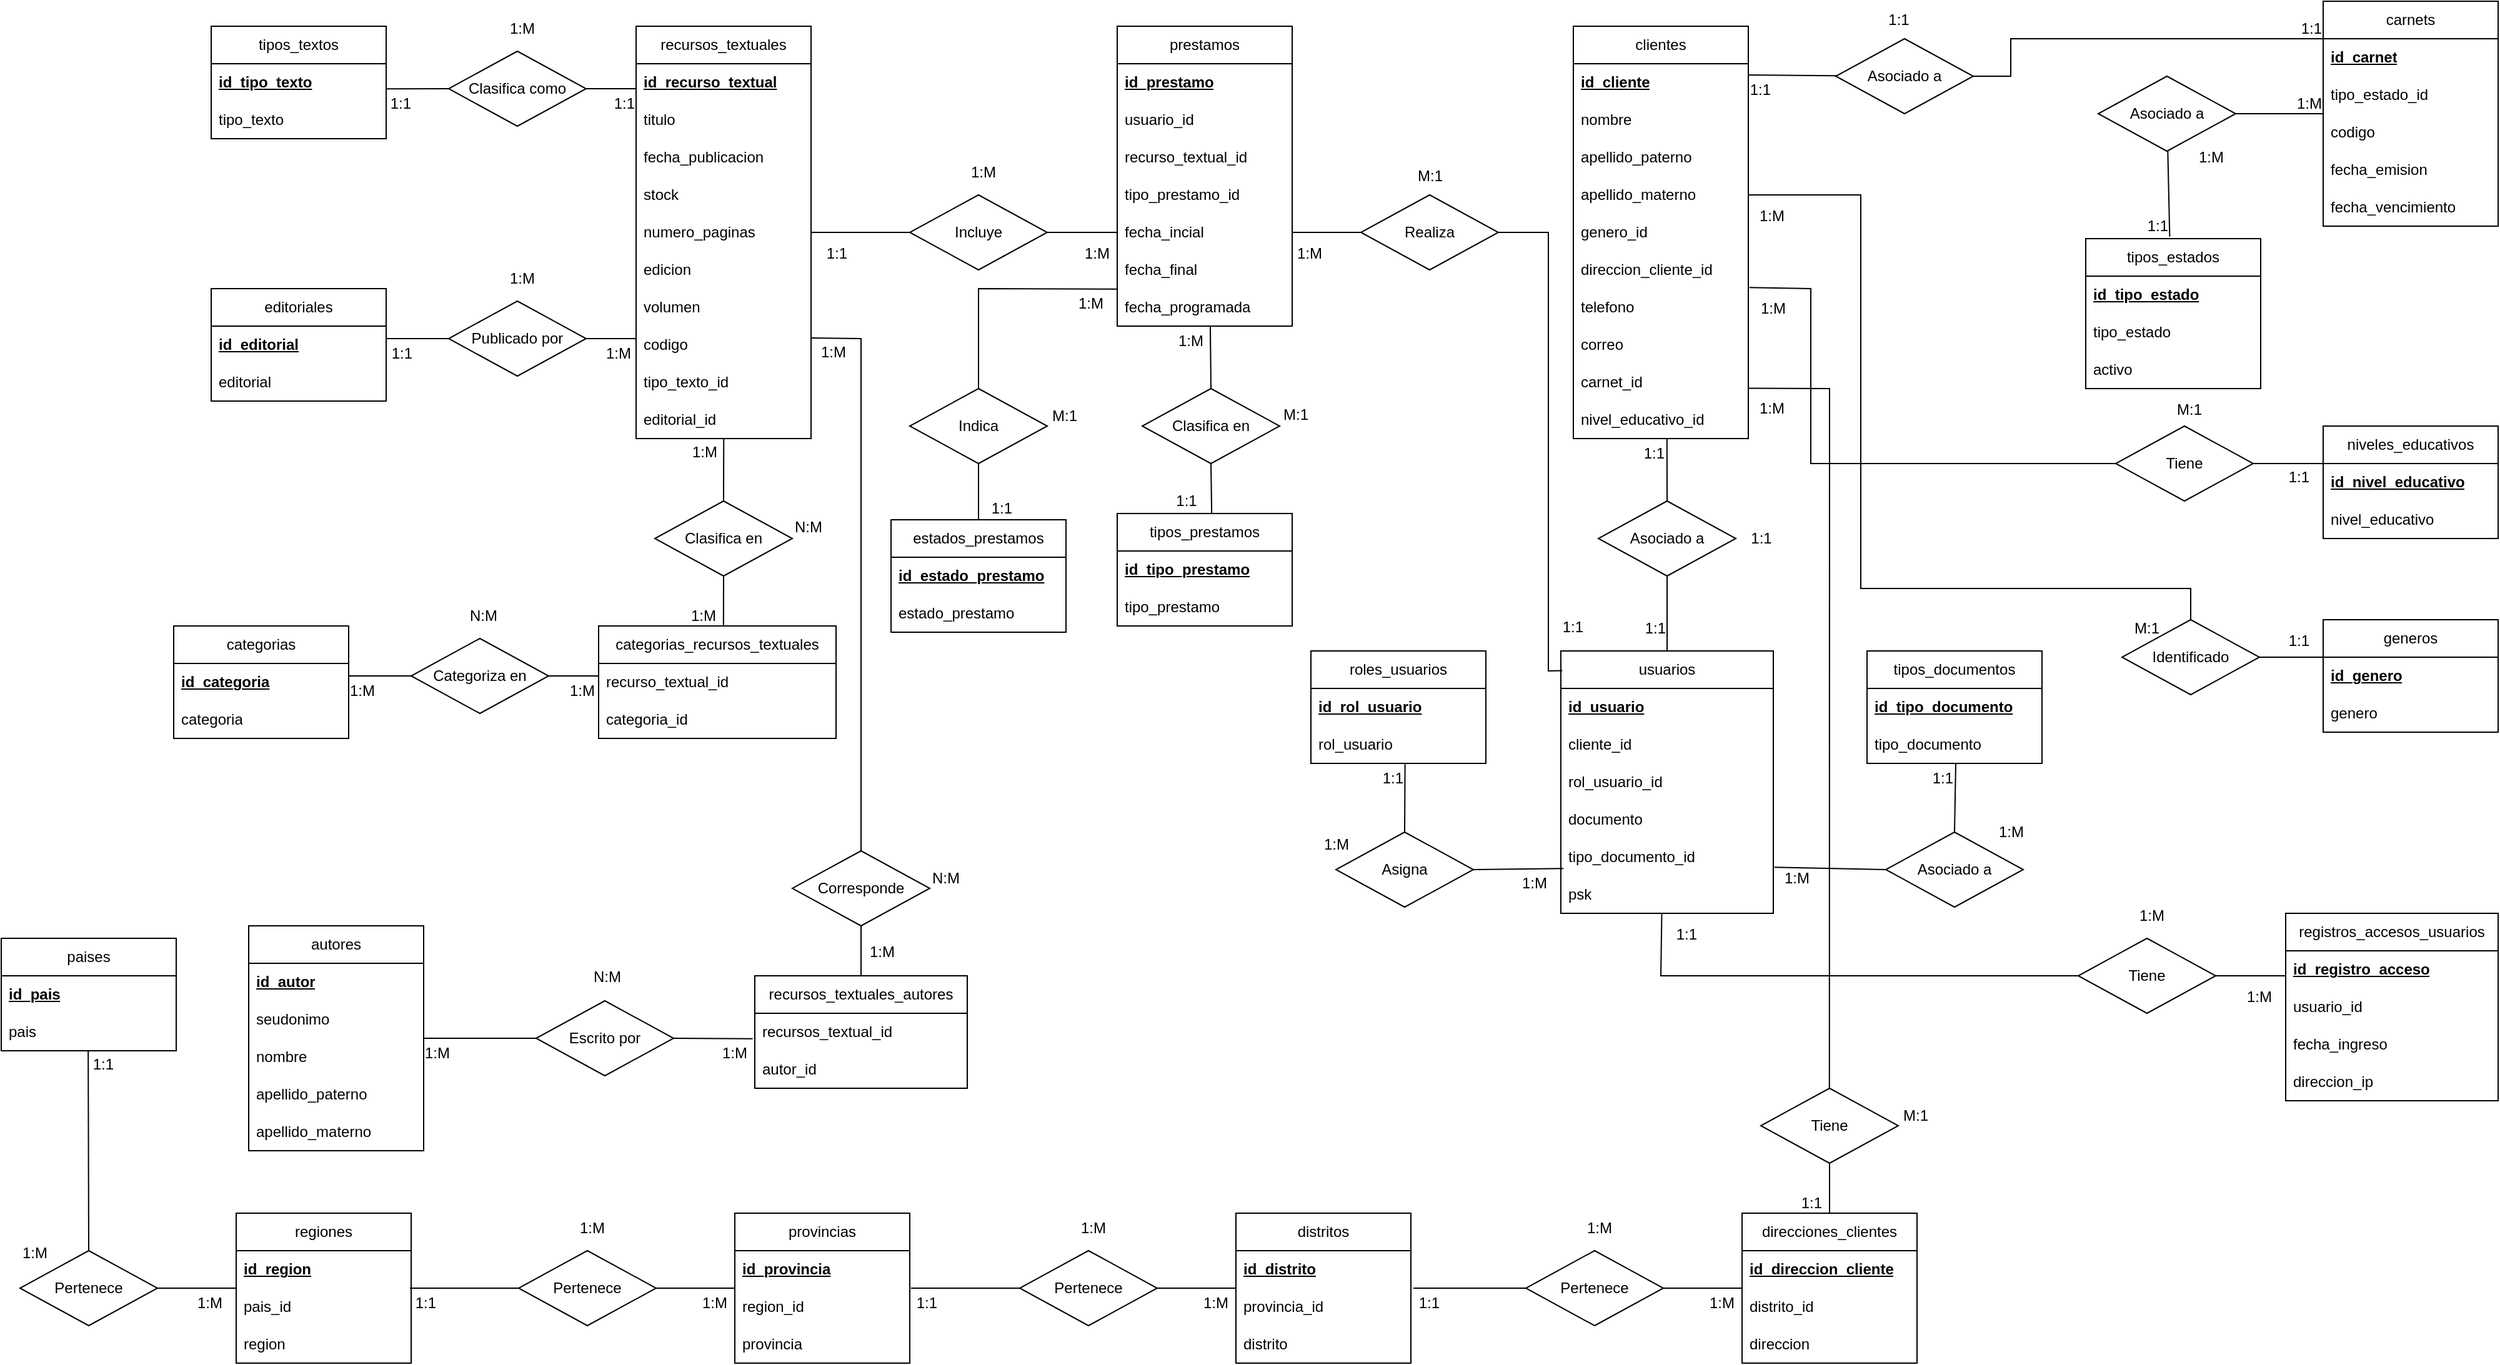 <mxfile version="24.7.17">
  <diagram id="BUScT8r4eNOHsG4musA1" name="Página-1">
    <mxGraphModel dx="3592" dy="1528" grid="1" gridSize="10" guides="1" tooltips="1" connect="1" arrows="1" fold="1" page="1" pageScale="1" pageWidth="827" pageHeight="1169" math="0" shadow="0">
      <root>
        <mxCell id="0" />
        <mxCell id="1" parent="0" />
        <mxCell id="KgRT0N7U9_jlhOVH3Q5B-1" value="clientes" style="swimlane;fontStyle=0;childLayout=stackLayout;horizontal=1;startSize=30;horizontalStack=0;resizeParent=1;resizeParentMax=0;resizeLast=0;collapsible=1;marginBottom=0;whiteSpace=wrap;html=1;" parent="1" vertex="1">
          <mxGeometry x="890" y="30" width="140" height="330" as="geometry">
            <mxRectangle x="200" y="80" width="60" height="30" as="alternateBounds" />
          </mxGeometry>
        </mxCell>
        <mxCell id="KgRT0N7U9_jlhOVH3Q5B-2" value="&lt;b style=&quot;&quot;&gt;&lt;u&gt;id_cliente&lt;/u&gt;&lt;/b&gt;" style="text;strokeColor=none;fillColor=none;align=left;verticalAlign=middle;spacingLeft=4;spacingRight=4;overflow=hidden;points=[[0,0.5],[1,0.5]];portConstraint=eastwest;rotatable=0;whiteSpace=wrap;html=1;" parent="KgRT0N7U9_jlhOVH3Q5B-1" vertex="1">
          <mxGeometry y="30" width="140" height="30" as="geometry" />
        </mxCell>
        <mxCell id="KgRT0N7U9_jlhOVH3Q5B-3" value="nombre" style="text;strokeColor=none;fillColor=none;align=left;verticalAlign=middle;spacingLeft=4;spacingRight=4;overflow=hidden;points=[[0,0.5],[1,0.5]];portConstraint=eastwest;rotatable=0;whiteSpace=wrap;html=1;" parent="KgRT0N7U9_jlhOVH3Q5B-1" vertex="1">
          <mxGeometry y="60" width="140" height="30" as="geometry" />
        </mxCell>
        <mxCell id="KgRT0N7U9_jlhOVH3Q5B-4" value="apellido_paterno" style="text;strokeColor=none;fillColor=none;align=left;verticalAlign=middle;spacingLeft=4;spacingRight=4;overflow=hidden;points=[[0,0.5],[1,0.5]];portConstraint=eastwest;rotatable=0;whiteSpace=wrap;html=1;" parent="KgRT0N7U9_jlhOVH3Q5B-1" vertex="1">
          <mxGeometry y="90" width="140" height="30" as="geometry" />
        </mxCell>
        <mxCell id="KgRT0N7U9_jlhOVH3Q5B-6" value="apellido_materno" style="text;strokeColor=none;fillColor=none;align=left;verticalAlign=middle;spacingLeft=4;spacingRight=4;overflow=hidden;points=[[0,0.5],[1,0.5]];portConstraint=eastwest;rotatable=0;whiteSpace=wrap;html=1;" parent="KgRT0N7U9_jlhOVH3Q5B-1" vertex="1">
          <mxGeometry y="120" width="140" height="30" as="geometry" />
        </mxCell>
        <mxCell id="KgRT0N7U9_jlhOVH3Q5B-7" value="genero_id" style="text;strokeColor=none;fillColor=none;align=left;verticalAlign=middle;spacingLeft=4;spacingRight=4;overflow=hidden;points=[[0,0.5],[1,0.5]];portConstraint=eastwest;rotatable=0;whiteSpace=wrap;html=1;" parent="KgRT0N7U9_jlhOVH3Q5B-1" vertex="1">
          <mxGeometry y="150" width="140" height="30" as="geometry" />
        </mxCell>
        <mxCell id="KgRT0N7U9_jlhOVH3Q5B-9" value="direccion_cliente_id" style="text;strokeColor=none;fillColor=none;align=left;verticalAlign=middle;spacingLeft=4;spacingRight=4;overflow=hidden;points=[[0,0.5],[1,0.5]];portConstraint=eastwest;rotatable=0;whiteSpace=wrap;html=1;" parent="KgRT0N7U9_jlhOVH3Q5B-1" vertex="1">
          <mxGeometry y="180" width="140" height="30" as="geometry" />
        </mxCell>
        <mxCell id="KgRT0N7U9_jlhOVH3Q5B-10" value="telefono" style="text;strokeColor=none;fillColor=none;align=left;verticalAlign=middle;spacingLeft=4;spacingRight=4;overflow=hidden;points=[[0,0.5],[1,0.5]];portConstraint=eastwest;rotatable=0;whiteSpace=wrap;html=1;" parent="KgRT0N7U9_jlhOVH3Q5B-1" vertex="1">
          <mxGeometry y="210" width="140" height="30" as="geometry" />
        </mxCell>
        <mxCell id="KgRT0N7U9_jlhOVH3Q5B-11" value="correo" style="text;strokeColor=none;fillColor=none;align=left;verticalAlign=middle;spacingLeft=4;spacingRight=4;overflow=hidden;points=[[0,0.5],[1,0.5]];portConstraint=eastwest;rotatable=0;whiteSpace=wrap;html=1;" parent="KgRT0N7U9_jlhOVH3Q5B-1" vertex="1">
          <mxGeometry y="240" width="140" height="30" as="geometry" />
        </mxCell>
        <mxCell id="KgRT0N7U9_jlhOVH3Q5B-14" value="carnet_id" style="text;strokeColor=none;fillColor=none;align=left;verticalAlign=middle;spacingLeft=4;spacingRight=4;overflow=hidden;points=[[0,0.5],[1,0.5]];portConstraint=eastwest;rotatable=0;whiteSpace=wrap;html=1;" parent="KgRT0N7U9_jlhOVH3Q5B-1" vertex="1">
          <mxGeometry y="270" width="140" height="30" as="geometry" />
        </mxCell>
        <mxCell id="KgRT0N7U9_jlhOVH3Q5B-15" value="nivel_educativo_id" style="text;strokeColor=none;fillColor=none;align=left;verticalAlign=middle;spacingLeft=4;spacingRight=4;overflow=hidden;points=[[0,0.5],[1,0.5]];portConstraint=eastwest;rotatable=0;whiteSpace=wrap;html=1;" parent="KgRT0N7U9_jlhOVH3Q5B-1" vertex="1">
          <mxGeometry y="300" width="140" height="30" as="geometry" />
        </mxCell>
        <mxCell id="KgRT0N7U9_jlhOVH3Q5B-16" value="carnets" style="swimlane;fontStyle=0;childLayout=stackLayout;horizontal=1;startSize=30;horizontalStack=0;resizeParent=1;resizeParentMax=0;resizeLast=0;collapsible=1;marginBottom=0;whiteSpace=wrap;html=1;" parent="1" vertex="1">
          <mxGeometry x="1490" y="10" width="140" height="180" as="geometry" />
        </mxCell>
        <mxCell id="KgRT0N7U9_jlhOVH3Q5B-17" value="&lt;b&gt;&lt;u&gt;id_carnet&lt;/u&gt;&lt;/b&gt;" style="text;strokeColor=none;fillColor=none;align=left;verticalAlign=middle;spacingLeft=4;spacingRight=4;overflow=hidden;points=[[0,0.5],[1,0.5]];portConstraint=eastwest;rotatable=0;whiteSpace=wrap;html=1;" parent="KgRT0N7U9_jlhOVH3Q5B-16" vertex="1">
          <mxGeometry y="30" width="140" height="30" as="geometry" />
        </mxCell>
        <mxCell id="KgRT0N7U9_jlhOVH3Q5B-18" value="tipo_estado_id" style="text;strokeColor=none;fillColor=none;align=left;verticalAlign=middle;spacingLeft=4;spacingRight=4;overflow=hidden;points=[[0,0.5],[1,0.5]];portConstraint=eastwest;rotatable=0;whiteSpace=wrap;html=1;" parent="KgRT0N7U9_jlhOVH3Q5B-16" vertex="1">
          <mxGeometry y="60" width="140" height="30" as="geometry" />
        </mxCell>
        <mxCell id="KgRT0N7U9_jlhOVH3Q5B-19" value="codigo" style="text;strokeColor=none;fillColor=none;align=left;verticalAlign=middle;spacingLeft=4;spacingRight=4;overflow=hidden;points=[[0,0.5],[1,0.5]];portConstraint=eastwest;rotatable=0;whiteSpace=wrap;html=1;" parent="KgRT0N7U9_jlhOVH3Q5B-16" vertex="1">
          <mxGeometry y="90" width="140" height="30" as="geometry" />
        </mxCell>
        <mxCell id="KgRT0N7U9_jlhOVH3Q5B-20" value="fecha_emision" style="text;strokeColor=none;fillColor=none;align=left;verticalAlign=middle;spacingLeft=4;spacingRight=4;overflow=hidden;points=[[0,0.5],[1,0.5]];portConstraint=eastwest;rotatable=0;whiteSpace=wrap;html=1;" parent="KgRT0N7U9_jlhOVH3Q5B-16" vertex="1">
          <mxGeometry y="120" width="140" height="30" as="geometry" />
        </mxCell>
        <mxCell id="KgRT0N7U9_jlhOVH3Q5B-26" value="fecha_vencimiento" style="text;strokeColor=none;fillColor=none;align=left;verticalAlign=middle;spacingLeft=4;spacingRight=4;overflow=hidden;points=[[0,0.5],[1,0.5]];portConstraint=eastwest;rotatable=0;whiteSpace=wrap;html=1;" parent="KgRT0N7U9_jlhOVH3Q5B-16" vertex="1">
          <mxGeometry y="150" width="140" height="30" as="geometry" />
        </mxCell>
        <mxCell id="KgRT0N7U9_jlhOVH3Q5B-27" value="tipos_estados" style="swimlane;fontStyle=0;childLayout=stackLayout;horizontal=1;startSize=30;horizontalStack=0;resizeParent=1;resizeParentMax=0;resizeLast=0;collapsible=1;marginBottom=0;whiteSpace=wrap;html=1;" parent="1" vertex="1">
          <mxGeometry x="1300" y="200" width="140" height="120" as="geometry" />
        </mxCell>
        <mxCell id="KgRT0N7U9_jlhOVH3Q5B-28" value="&lt;b&gt;&lt;u&gt;id_tipo_estado&lt;/u&gt;&lt;/b&gt;" style="text;strokeColor=none;fillColor=none;align=left;verticalAlign=middle;spacingLeft=4;spacingRight=4;overflow=hidden;points=[[0,0.5],[1,0.5]];portConstraint=eastwest;rotatable=0;whiteSpace=wrap;html=1;" parent="KgRT0N7U9_jlhOVH3Q5B-27" vertex="1">
          <mxGeometry y="30" width="140" height="30" as="geometry" />
        </mxCell>
        <mxCell id="KgRT0N7U9_jlhOVH3Q5B-29" value="tipo_estado" style="text;strokeColor=none;fillColor=none;align=left;verticalAlign=middle;spacingLeft=4;spacingRight=4;overflow=hidden;points=[[0,0.5],[1,0.5]];portConstraint=eastwest;rotatable=0;whiteSpace=wrap;html=1;" parent="KgRT0N7U9_jlhOVH3Q5B-27" vertex="1">
          <mxGeometry y="60" width="140" height="30" as="geometry" />
        </mxCell>
        <mxCell id="KgRT0N7U9_jlhOVH3Q5B-30" value="activo" style="text;strokeColor=none;fillColor=none;align=left;verticalAlign=middle;spacingLeft=4;spacingRight=4;overflow=hidden;points=[[0,0.5],[1,0.5]];portConstraint=eastwest;rotatable=0;whiteSpace=wrap;html=1;" parent="KgRT0N7U9_jlhOVH3Q5B-27" vertex="1">
          <mxGeometry y="90" width="140" height="30" as="geometry" />
        </mxCell>
        <mxCell id="KgRT0N7U9_jlhOVH3Q5B-31" value="tipos_documentos" style="swimlane;fontStyle=0;childLayout=stackLayout;horizontal=1;startSize=30;horizontalStack=0;resizeParent=1;resizeParentMax=0;resizeLast=0;collapsible=1;marginBottom=0;whiteSpace=wrap;html=1;" parent="1" vertex="1">
          <mxGeometry x="1125" y="530" width="140" height="90" as="geometry" />
        </mxCell>
        <mxCell id="KgRT0N7U9_jlhOVH3Q5B-32" value="&lt;b&gt;&lt;u&gt;id_tipo_documento&lt;/u&gt;&lt;/b&gt;" style="text;strokeColor=none;fillColor=none;align=left;verticalAlign=middle;spacingLeft=4;spacingRight=4;overflow=hidden;points=[[0,0.5],[1,0.5]];portConstraint=eastwest;rotatable=0;whiteSpace=wrap;html=1;" parent="KgRT0N7U9_jlhOVH3Q5B-31" vertex="1">
          <mxGeometry y="30" width="140" height="30" as="geometry" />
        </mxCell>
        <mxCell id="KgRT0N7U9_jlhOVH3Q5B-33" value="tipo_documento" style="text;strokeColor=none;fillColor=none;align=left;verticalAlign=middle;spacingLeft=4;spacingRight=4;overflow=hidden;points=[[0,0.5],[1,0.5]];portConstraint=eastwest;rotatable=0;whiteSpace=wrap;html=1;" parent="KgRT0N7U9_jlhOVH3Q5B-31" vertex="1">
          <mxGeometry y="60" width="140" height="30" as="geometry" />
        </mxCell>
        <mxCell id="KgRT0N7U9_jlhOVH3Q5B-35" value="roles_usuarios" style="swimlane;fontStyle=0;childLayout=stackLayout;horizontal=1;startSize=30;horizontalStack=0;resizeParent=1;resizeParentMax=0;resizeLast=0;collapsible=1;marginBottom=0;whiteSpace=wrap;html=1;" parent="1" vertex="1">
          <mxGeometry x="680" y="530" width="140" height="90" as="geometry" />
        </mxCell>
        <mxCell id="KgRT0N7U9_jlhOVH3Q5B-36" value="&lt;b&gt;&lt;u&gt;id_rol_usuario&lt;/u&gt;&lt;/b&gt;" style="text;strokeColor=none;fillColor=none;align=left;verticalAlign=middle;spacingLeft=4;spacingRight=4;overflow=hidden;points=[[0,0.5],[1,0.5]];portConstraint=eastwest;rotatable=0;whiteSpace=wrap;html=1;" parent="KgRT0N7U9_jlhOVH3Q5B-35" vertex="1">
          <mxGeometry y="30" width="140" height="30" as="geometry" />
        </mxCell>
        <mxCell id="KgRT0N7U9_jlhOVH3Q5B-37" value="rol_usuario" style="text;strokeColor=none;fillColor=none;align=left;verticalAlign=middle;spacingLeft=4;spacingRight=4;overflow=hidden;points=[[0,0.5],[1,0.5]];portConstraint=eastwest;rotatable=0;whiteSpace=wrap;html=1;" parent="KgRT0N7U9_jlhOVH3Q5B-35" vertex="1">
          <mxGeometry y="60" width="140" height="30" as="geometry" />
        </mxCell>
        <mxCell id="KgRT0N7U9_jlhOVH3Q5B-38" value="registros_accesos_usuarios" style="swimlane;fontStyle=0;childLayout=stackLayout;horizontal=1;startSize=30;horizontalStack=0;resizeParent=1;resizeParentMax=0;resizeLast=0;collapsible=1;marginBottom=0;whiteSpace=wrap;html=1;" parent="1" vertex="1">
          <mxGeometry x="1460" y="740" width="170" height="150" as="geometry" />
        </mxCell>
        <mxCell id="KgRT0N7U9_jlhOVH3Q5B-39" value="&lt;b&gt;&lt;u&gt;id_registro_acceso&lt;/u&gt;&lt;/b&gt;" style="text;strokeColor=none;fillColor=none;align=left;verticalAlign=middle;spacingLeft=4;spacingRight=4;overflow=hidden;points=[[0,0.5],[1,0.5]];portConstraint=eastwest;rotatable=0;whiteSpace=wrap;html=1;" parent="KgRT0N7U9_jlhOVH3Q5B-38" vertex="1">
          <mxGeometry y="30" width="170" height="30" as="geometry" />
        </mxCell>
        <mxCell id="KgRT0N7U9_jlhOVH3Q5B-40" value="usuario_id" style="text;strokeColor=none;fillColor=none;align=left;verticalAlign=middle;spacingLeft=4;spacingRight=4;overflow=hidden;points=[[0,0.5],[1,0.5]];portConstraint=eastwest;rotatable=0;whiteSpace=wrap;html=1;" parent="KgRT0N7U9_jlhOVH3Q5B-38" vertex="1">
          <mxGeometry y="60" width="170" height="30" as="geometry" />
        </mxCell>
        <mxCell id="KgRT0N7U9_jlhOVH3Q5B-41" value="fecha_ingreso" style="text;strokeColor=none;fillColor=none;align=left;verticalAlign=middle;spacingLeft=4;spacingRight=4;overflow=hidden;points=[[0,0.5],[1,0.5]];portConstraint=eastwest;rotatable=0;whiteSpace=wrap;html=1;" parent="KgRT0N7U9_jlhOVH3Q5B-38" vertex="1">
          <mxGeometry y="90" width="170" height="30" as="geometry" />
        </mxCell>
        <mxCell id="KgRT0N7U9_jlhOVH3Q5B-42" value="direccion_ip" style="text;strokeColor=none;fillColor=none;align=left;verticalAlign=middle;spacingLeft=4;spacingRight=4;overflow=hidden;points=[[0,0.5],[1,0.5]];portConstraint=eastwest;rotatable=0;whiteSpace=wrap;html=1;" parent="KgRT0N7U9_jlhOVH3Q5B-38" vertex="1">
          <mxGeometry y="120" width="170" height="30" as="geometry" />
        </mxCell>
        <mxCell id="KgRT0N7U9_jlhOVH3Q5B-47" value="niveles_educativos" style="swimlane;fontStyle=0;childLayout=stackLayout;horizontal=1;startSize=30;horizontalStack=0;resizeParent=1;resizeParentMax=0;resizeLast=0;collapsible=1;marginBottom=0;whiteSpace=wrap;html=1;" parent="1" vertex="1">
          <mxGeometry x="1490" y="350" width="140" height="90" as="geometry" />
        </mxCell>
        <mxCell id="KgRT0N7U9_jlhOVH3Q5B-48" value="&lt;b&gt;&lt;u&gt;id_nivel_educativo&lt;/u&gt;&lt;/b&gt;" style="text;strokeColor=none;fillColor=none;align=left;verticalAlign=middle;spacingLeft=4;spacingRight=4;overflow=hidden;points=[[0,0.5],[1,0.5]];portConstraint=eastwest;rotatable=0;whiteSpace=wrap;html=1;" parent="KgRT0N7U9_jlhOVH3Q5B-47" vertex="1">
          <mxGeometry y="30" width="140" height="30" as="geometry" />
        </mxCell>
        <mxCell id="KgRT0N7U9_jlhOVH3Q5B-49" value="nivel_educativo" style="text;strokeColor=none;fillColor=none;align=left;verticalAlign=middle;spacingLeft=4;spacingRight=4;overflow=hidden;points=[[0,0.5],[1,0.5]];portConstraint=eastwest;rotatable=0;whiteSpace=wrap;html=1;" parent="KgRT0N7U9_jlhOVH3Q5B-47" vertex="1">
          <mxGeometry y="60" width="140" height="30" as="geometry" />
        </mxCell>
        <mxCell id="KgRT0N7U9_jlhOVH3Q5B-50" value="generos" style="swimlane;fontStyle=0;childLayout=stackLayout;horizontal=1;startSize=30;horizontalStack=0;resizeParent=1;resizeParentMax=0;resizeLast=0;collapsible=1;marginBottom=0;whiteSpace=wrap;html=1;" parent="1" vertex="1">
          <mxGeometry x="1490" y="505" width="140" height="90" as="geometry" />
        </mxCell>
        <mxCell id="KgRT0N7U9_jlhOVH3Q5B-51" value="&lt;b&gt;&lt;u&gt;id_genero&lt;/u&gt;&lt;/b&gt;" style="text;strokeColor=none;fillColor=none;align=left;verticalAlign=middle;spacingLeft=4;spacingRight=4;overflow=hidden;points=[[0,0.5],[1,0.5]];portConstraint=eastwest;rotatable=0;whiteSpace=wrap;html=1;" parent="KgRT0N7U9_jlhOVH3Q5B-50" vertex="1">
          <mxGeometry y="30" width="140" height="30" as="geometry" />
        </mxCell>
        <mxCell id="KgRT0N7U9_jlhOVH3Q5B-52" value="genero" style="text;strokeColor=none;fillColor=none;align=left;verticalAlign=middle;spacingLeft=4;spacingRight=4;overflow=hidden;points=[[0,0.5],[1,0.5]];portConstraint=eastwest;rotatable=0;whiteSpace=wrap;html=1;" parent="KgRT0N7U9_jlhOVH3Q5B-50" vertex="1">
          <mxGeometry y="60" width="140" height="30" as="geometry" />
        </mxCell>
        <mxCell id="KgRT0N7U9_jlhOVH3Q5B-53" value="usuarios" style="swimlane;fontStyle=0;childLayout=stackLayout;horizontal=1;startSize=30;horizontalStack=0;resizeParent=1;resizeParentMax=0;resizeLast=0;collapsible=1;marginBottom=0;whiteSpace=wrap;html=1;" parent="1" vertex="1">
          <mxGeometry x="880" y="530" width="170" height="210" as="geometry" />
        </mxCell>
        <mxCell id="KgRT0N7U9_jlhOVH3Q5B-54" value="&lt;b&gt;&lt;u&gt;id_usuario&lt;/u&gt;&lt;/b&gt;" style="text;strokeColor=none;fillColor=none;align=left;verticalAlign=middle;spacingLeft=4;spacingRight=4;overflow=hidden;points=[[0,0.5],[1,0.5]];portConstraint=eastwest;rotatable=0;whiteSpace=wrap;html=1;" parent="KgRT0N7U9_jlhOVH3Q5B-53" vertex="1">
          <mxGeometry y="30" width="170" height="30" as="geometry" />
        </mxCell>
        <mxCell id="KgRT0N7U9_jlhOVH3Q5B-55" value="cliente_id" style="text;strokeColor=none;fillColor=none;align=left;verticalAlign=middle;spacingLeft=4;spacingRight=4;overflow=hidden;points=[[0,0.5],[1,0.5]];portConstraint=eastwest;rotatable=0;whiteSpace=wrap;html=1;" parent="KgRT0N7U9_jlhOVH3Q5B-53" vertex="1">
          <mxGeometry y="60" width="170" height="30" as="geometry" />
        </mxCell>
        <mxCell id="KgRT0N7U9_jlhOVH3Q5B-56" value="rol_usuario_id" style="text;strokeColor=none;fillColor=none;align=left;verticalAlign=middle;spacingLeft=4;spacingRight=4;overflow=hidden;points=[[0,0.5],[1,0.5]];portConstraint=eastwest;rotatable=0;whiteSpace=wrap;html=1;" parent="KgRT0N7U9_jlhOVH3Q5B-53" vertex="1">
          <mxGeometry y="90" width="170" height="30" as="geometry" />
        </mxCell>
        <mxCell id="oZ6xDSacDctWAGzNHLq4-4" value="documento" style="text;strokeColor=none;fillColor=none;align=left;verticalAlign=middle;spacingLeft=4;spacingRight=4;overflow=hidden;points=[[0,0.5],[1,0.5]];portConstraint=eastwest;rotatable=0;whiteSpace=wrap;html=1;" parent="KgRT0N7U9_jlhOVH3Q5B-53" vertex="1">
          <mxGeometry y="120" width="170" height="30" as="geometry" />
        </mxCell>
        <mxCell id="oZ6xDSacDctWAGzNHLq4-5" value="tipo_documento_id" style="text;strokeColor=none;fillColor=none;align=left;verticalAlign=middle;spacingLeft=4;spacingRight=4;overflow=hidden;points=[[0,0.5],[1,0.5]];portConstraint=eastwest;rotatable=0;whiteSpace=wrap;html=1;" parent="KgRT0N7U9_jlhOVH3Q5B-53" vertex="1">
          <mxGeometry y="150" width="170" height="30" as="geometry" />
        </mxCell>
        <mxCell id="KgRT0N7U9_jlhOVH3Q5B-57" value="psk" style="text;strokeColor=none;fillColor=none;align=left;verticalAlign=middle;spacingLeft=4;spacingRight=4;overflow=hidden;points=[[0,0.5],[1,0.5]];portConstraint=eastwest;rotatable=0;whiteSpace=wrap;html=1;" parent="KgRT0N7U9_jlhOVH3Q5B-53" vertex="1">
          <mxGeometry y="180" width="170" height="30" as="geometry" />
        </mxCell>
        <mxCell id="KgRT0N7U9_jlhOVH3Q5B-66" value="categorias" style="swimlane;fontStyle=0;childLayout=stackLayout;horizontal=1;startSize=30;horizontalStack=0;resizeParent=1;resizeParentMax=0;resizeLast=0;collapsible=1;marginBottom=0;whiteSpace=wrap;html=1;" parent="1" vertex="1">
          <mxGeometry x="-230" y="510" width="140" height="90" as="geometry" />
        </mxCell>
        <mxCell id="KgRT0N7U9_jlhOVH3Q5B-67" value="&lt;b&gt;&lt;u&gt;id_categoria&lt;/u&gt;&lt;/b&gt;" style="text;strokeColor=none;fillColor=none;align=left;verticalAlign=middle;spacingLeft=4;spacingRight=4;overflow=hidden;points=[[0,0.5],[1,0.5]];portConstraint=eastwest;rotatable=0;whiteSpace=wrap;html=1;" parent="KgRT0N7U9_jlhOVH3Q5B-66" vertex="1">
          <mxGeometry y="30" width="140" height="30" as="geometry" />
        </mxCell>
        <mxCell id="KgRT0N7U9_jlhOVH3Q5B-68" value="categoria" style="text;strokeColor=none;fillColor=none;align=left;verticalAlign=middle;spacingLeft=4;spacingRight=4;overflow=hidden;points=[[0,0.5],[1,0.5]];portConstraint=eastwest;rotatable=0;whiteSpace=wrap;html=1;" parent="KgRT0N7U9_jlhOVH3Q5B-66" vertex="1">
          <mxGeometry y="60" width="140" height="30" as="geometry" />
        </mxCell>
        <mxCell id="KgRT0N7U9_jlhOVH3Q5B-69" value="autores" style="swimlane;fontStyle=0;childLayout=stackLayout;horizontal=1;startSize=30;horizontalStack=0;resizeParent=1;resizeParentMax=0;resizeLast=0;collapsible=1;marginBottom=0;whiteSpace=wrap;html=1;" parent="1" vertex="1">
          <mxGeometry x="-170" y="750" width="140" height="180" as="geometry" />
        </mxCell>
        <mxCell id="KgRT0N7U9_jlhOVH3Q5B-70" value="&lt;b&gt;&lt;u&gt;id_autor&lt;/u&gt;&lt;/b&gt;" style="text;strokeColor=none;fillColor=none;align=left;verticalAlign=middle;spacingLeft=4;spacingRight=4;overflow=hidden;points=[[0,0.5],[1,0.5]];portConstraint=eastwest;rotatable=0;whiteSpace=wrap;html=1;" parent="KgRT0N7U9_jlhOVH3Q5B-69" vertex="1">
          <mxGeometry y="30" width="140" height="30" as="geometry" />
        </mxCell>
        <mxCell id="KgRT0N7U9_jlhOVH3Q5B-71" value="seudonimo" style="text;strokeColor=none;fillColor=none;align=left;verticalAlign=middle;spacingLeft=4;spacingRight=4;overflow=hidden;points=[[0,0.5],[1,0.5]];portConstraint=eastwest;rotatable=0;whiteSpace=wrap;html=1;" parent="KgRT0N7U9_jlhOVH3Q5B-69" vertex="1">
          <mxGeometry y="60" width="140" height="30" as="geometry" />
        </mxCell>
        <mxCell id="KgRT0N7U9_jlhOVH3Q5B-72" value="nombre" style="text;strokeColor=none;fillColor=none;align=left;verticalAlign=middle;spacingLeft=4;spacingRight=4;overflow=hidden;points=[[0,0.5],[1,0.5]];portConstraint=eastwest;rotatable=0;whiteSpace=wrap;html=1;" parent="KgRT0N7U9_jlhOVH3Q5B-69" vertex="1">
          <mxGeometry y="90" width="140" height="30" as="geometry" />
        </mxCell>
        <mxCell id="KgRT0N7U9_jlhOVH3Q5B-73" value="apellido_paterno" style="text;strokeColor=none;fillColor=none;align=left;verticalAlign=middle;spacingLeft=4;spacingRight=4;overflow=hidden;points=[[0,0.5],[1,0.5]];portConstraint=eastwest;rotatable=0;whiteSpace=wrap;html=1;" parent="KgRT0N7U9_jlhOVH3Q5B-69" vertex="1">
          <mxGeometry y="120" width="140" height="30" as="geometry" />
        </mxCell>
        <mxCell id="KgRT0N7U9_jlhOVH3Q5B-74" value="apellido_materno" style="text;strokeColor=none;fillColor=none;align=left;verticalAlign=middle;spacingLeft=4;spacingRight=4;overflow=hidden;points=[[0,0.5],[1,0.5]];portConstraint=eastwest;rotatable=0;whiteSpace=wrap;html=1;" parent="KgRT0N7U9_jlhOVH3Q5B-69" vertex="1">
          <mxGeometry y="150" width="140" height="30" as="geometry" />
        </mxCell>
        <mxCell id="KgRT0N7U9_jlhOVH3Q5B-76" value="direcciones_clientes" style="swimlane;fontStyle=0;childLayout=stackLayout;horizontal=1;startSize=30;horizontalStack=0;resizeParent=1;resizeParentMax=0;resizeLast=0;collapsible=1;marginBottom=0;whiteSpace=wrap;html=1;" parent="1" vertex="1">
          <mxGeometry x="1025" y="980" width="140" height="120" as="geometry" />
        </mxCell>
        <mxCell id="KgRT0N7U9_jlhOVH3Q5B-77" value="&lt;b&gt;&lt;u&gt;id_direccion_cliente&lt;/u&gt;&lt;/b&gt;" style="text;strokeColor=none;fillColor=none;align=left;verticalAlign=middle;spacingLeft=4;spacingRight=4;overflow=hidden;points=[[0,0.5],[1,0.5]];portConstraint=eastwest;rotatable=0;whiteSpace=wrap;html=1;" parent="KgRT0N7U9_jlhOVH3Q5B-76" vertex="1">
          <mxGeometry y="30" width="140" height="30" as="geometry" />
        </mxCell>
        <mxCell id="KgRT0N7U9_jlhOVH3Q5B-78" value="distrito_id" style="text;strokeColor=none;fillColor=none;align=left;verticalAlign=middle;spacingLeft=4;spacingRight=4;overflow=hidden;points=[[0,0.5],[1,0.5]];portConstraint=eastwest;rotatable=0;whiteSpace=wrap;html=1;" parent="KgRT0N7U9_jlhOVH3Q5B-76" vertex="1">
          <mxGeometry y="60" width="140" height="30" as="geometry" />
        </mxCell>
        <mxCell id="KgRT0N7U9_jlhOVH3Q5B-79" value="direccion" style="text;strokeColor=none;fillColor=none;align=left;verticalAlign=middle;spacingLeft=4;spacingRight=4;overflow=hidden;points=[[0,0.5],[1,0.5]];portConstraint=eastwest;rotatable=0;whiteSpace=wrap;html=1;" parent="KgRT0N7U9_jlhOVH3Q5B-76" vertex="1">
          <mxGeometry y="90" width="140" height="30" as="geometry" />
        </mxCell>
        <mxCell id="KgRT0N7U9_jlhOVH3Q5B-81" value="tipos_prestamos" style="swimlane;fontStyle=0;childLayout=stackLayout;horizontal=1;startSize=30;horizontalStack=0;resizeParent=1;resizeParentMax=0;resizeLast=0;collapsible=1;marginBottom=0;whiteSpace=wrap;html=1;" parent="1" vertex="1">
          <mxGeometry x="525" y="420" width="140" height="90" as="geometry" />
        </mxCell>
        <mxCell id="KgRT0N7U9_jlhOVH3Q5B-82" value="&lt;b&gt;&lt;u&gt;id_tipo_prestamo&lt;/u&gt;&lt;/b&gt;" style="text;strokeColor=none;fillColor=none;align=left;verticalAlign=middle;spacingLeft=4;spacingRight=4;overflow=hidden;points=[[0,0.5],[1,0.5]];portConstraint=eastwest;rotatable=0;whiteSpace=wrap;html=1;" parent="KgRT0N7U9_jlhOVH3Q5B-81" vertex="1">
          <mxGeometry y="30" width="140" height="30" as="geometry" />
        </mxCell>
        <mxCell id="KgRT0N7U9_jlhOVH3Q5B-83" value="tipo_prestamo" style="text;strokeColor=none;fillColor=none;align=left;verticalAlign=middle;spacingLeft=4;spacingRight=4;overflow=hidden;points=[[0,0.5],[1,0.5]];portConstraint=eastwest;rotatable=0;whiteSpace=wrap;html=1;" parent="KgRT0N7U9_jlhOVH3Q5B-81" vertex="1">
          <mxGeometry y="60" width="140" height="30" as="geometry" />
        </mxCell>
        <mxCell id="KgRT0N7U9_jlhOVH3Q5B-85" value="estados_prestamos" style="swimlane;fontStyle=0;childLayout=stackLayout;horizontal=1;startSize=30;horizontalStack=0;resizeParent=1;resizeParentMax=0;resizeLast=0;collapsible=1;marginBottom=0;whiteSpace=wrap;html=1;" parent="1" vertex="1">
          <mxGeometry x="344" y="425" width="140" height="90" as="geometry" />
        </mxCell>
        <mxCell id="KgRT0N7U9_jlhOVH3Q5B-86" value="&lt;b&gt;&lt;u&gt;id_estado_prestamo&lt;/u&gt;&lt;/b&gt;" style="text;strokeColor=none;fillColor=none;align=left;verticalAlign=middle;spacingLeft=4;spacingRight=4;overflow=hidden;points=[[0,0.5],[1,0.5]];portConstraint=eastwest;rotatable=0;whiteSpace=wrap;html=1;" parent="KgRT0N7U9_jlhOVH3Q5B-85" vertex="1">
          <mxGeometry y="30" width="140" height="30" as="geometry" />
        </mxCell>
        <mxCell id="KgRT0N7U9_jlhOVH3Q5B-87" value="estado_prestamo" style="text;strokeColor=none;fillColor=none;align=left;verticalAlign=middle;spacingLeft=4;spacingRight=4;overflow=hidden;points=[[0,0.5],[1,0.5]];portConstraint=eastwest;rotatable=0;whiteSpace=wrap;html=1;" parent="KgRT0N7U9_jlhOVH3Q5B-85" vertex="1">
          <mxGeometry y="60" width="140" height="30" as="geometry" />
        </mxCell>
        <mxCell id="KgRT0N7U9_jlhOVH3Q5B-90" value="prestamos" style="swimlane;fontStyle=0;childLayout=stackLayout;horizontal=1;startSize=30;horizontalStack=0;resizeParent=1;resizeParentMax=0;resizeLast=0;collapsible=1;marginBottom=0;whiteSpace=wrap;html=1;" parent="1" vertex="1">
          <mxGeometry x="525" y="30" width="140" height="240" as="geometry" />
        </mxCell>
        <mxCell id="KgRT0N7U9_jlhOVH3Q5B-91" value="&lt;b&gt;&lt;u&gt;id_prestamo&lt;/u&gt;&lt;/b&gt;" style="text;strokeColor=none;fillColor=none;align=left;verticalAlign=middle;spacingLeft=4;spacingRight=4;overflow=hidden;points=[[0,0.5],[1,0.5]];portConstraint=eastwest;rotatable=0;whiteSpace=wrap;html=1;" parent="KgRT0N7U9_jlhOVH3Q5B-90" vertex="1">
          <mxGeometry y="30" width="140" height="30" as="geometry" />
        </mxCell>
        <mxCell id="KgRT0N7U9_jlhOVH3Q5B-92" value="usuario_id" style="text;strokeColor=none;fillColor=none;align=left;verticalAlign=middle;spacingLeft=4;spacingRight=4;overflow=hidden;points=[[0,0.5],[1,0.5]];portConstraint=eastwest;rotatable=0;whiteSpace=wrap;html=1;" parent="KgRT0N7U9_jlhOVH3Q5B-90" vertex="1">
          <mxGeometry y="60" width="140" height="30" as="geometry" />
        </mxCell>
        <mxCell id="KgRT0N7U9_jlhOVH3Q5B-93" value="recurso_textual_id" style="text;strokeColor=none;fillColor=none;align=left;verticalAlign=middle;spacingLeft=4;spacingRight=4;overflow=hidden;points=[[0,0.5],[1,0.5]];portConstraint=eastwest;rotatable=0;whiteSpace=wrap;html=1;" parent="KgRT0N7U9_jlhOVH3Q5B-90" vertex="1">
          <mxGeometry y="90" width="140" height="30" as="geometry" />
        </mxCell>
        <mxCell id="KgRT0N7U9_jlhOVH3Q5B-94" value="tipo_prestamo_id" style="text;strokeColor=none;fillColor=none;align=left;verticalAlign=middle;spacingLeft=4;spacingRight=4;overflow=hidden;points=[[0,0.5],[1,0.5]];portConstraint=eastwest;rotatable=0;whiteSpace=wrap;html=1;" parent="KgRT0N7U9_jlhOVH3Q5B-90" vertex="1">
          <mxGeometry y="120" width="140" height="30" as="geometry" />
        </mxCell>
        <mxCell id="KgRT0N7U9_jlhOVH3Q5B-100" value="fecha_incial" style="text;strokeColor=none;fillColor=none;align=left;verticalAlign=middle;spacingLeft=4;spacingRight=4;overflow=hidden;points=[[0,0.5],[1,0.5]];portConstraint=eastwest;rotatable=0;whiteSpace=wrap;html=1;" parent="KgRT0N7U9_jlhOVH3Q5B-90" vertex="1">
          <mxGeometry y="150" width="140" height="30" as="geometry" />
        </mxCell>
        <mxCell id="KgRT0N7U9_jlhOVH3Q5B-101" value="fecha_final" style="text;strokeColor=none;fillColor=none;align=left;verticalAlign=middle;spacingLeft=4;spacingRight=4;overflow=hidden;points=[[0,0.5],[1,0.5]];portConstraint=eastwest;rotatable=0;whiteSpace=wrap;html=1;" parent="KgRT0N7U9_jlhOVH3Q5B-90" vertex="1">
          <mxGeometry y="180" width="140" height="30" as="geometry" />
        </mxCell>
        <mxCell id="KgRT0N7U9_jlhOVH3Q5B-102" value="fecha_programada" style="text;strokeColor=none;fillColor=none;align=left;verticalAlign=middle;spacingLeft=4;spacingRight=4;overflow=hidden;points=[[0,0.5],[1,0.5]];portConstraint=eastwest;rotatable=0;whiteSpace=wrap;html=1;" parent="KgRT0N7U9_jlhOVH3Q5B-90" vertex="1">
          <mxGeometry y="210" width="140" height="30" as="geometry" />
        </mxCell>
        <mxCell id="KgRT0N7U9_jlhOVH3Q5B-103" value="tipos_textos" style="swimlane;fontStyle=0;childLayout=stackLayout;horizontal=1;startSize=30;horizontalStack=0;resizeParent=1;resizeParentMax=0;resizeLast=0;collapsible=1;marginBottom=0;whiteSpace=wrap;html=1;" parent="1" vertex="1">
          <mxGeometry x="-200" y="30" width="140" height="90" as="geometry" />
        </mxCell>
        <mxCell id="KgRT0N7U9_jlhOVH3Q5B-104" value="&lt;b&gt;&lt;u&gt;id_tipo_texto&lt;/u&gt;&lt;/b&gt;" style="text;strokeColor=none;fillColor=none;align=left;verticalAlign=middle;spacingLeft=4;spacingRight=4;overflow=hidden;points=[[0,0.5],[1,0.5]];portConstraint=eastwest;rotatable=0;whiteSpace=wrap;html=1;" parent="KgRT0N7U9_jlhOVH3Q5B-103" vertex="1">
          <mxGeometry y="30" width="140" height="30" as="geometry" />
        </mxCell>
        <mxCell id="KgRT0N7U9_jlhOVH3Q5B-105" value="tipo_texto" style="text;strokeColor=none;fillColor=none;align=left;verticalAlign=middle;spacingLeft=4;spacingRight=4;overflow=hidden;points=[[0,0.5],[1,0.5]];portConstraint=eastwest;rotatable=0;whiteSpace=wrap;html=1;" parent="KgRT0N7U9_jlhOVH3Q5B-103" vertex="1">
          <mxGeometry y="60" width="140" height="30" as="geometry" />
        </mxCell>
        <mxCell id="KgRT0N7U9_jlhOVH3Q5B-107" value="categorias_recursos_textuales" style="swimlane;fontStyle=0;childLayout=stackLayout;horizontal=1;startSize=30;horizontalStack=0;resizeParent=1;resizeParentMax=0;resizeLast=0;collapsible=1;marginBottom=0;whiteSpace=wrap;html=1;" parent="1" vertex="1">
          <mxGeometry x="110" y="510" width="190" height="90" as="geometry" />
        </mxCell>
        <mxCell id="KgRT0N7U9_jlhOVH3Q5B-108" value="recurso_textual_id" style="text;strokeColor=none;fillColor=none;align=left;verticalAlign=middle;spacingLeft=4;spacingRight=4;overflow=hidden;points=[[0,0.5],[1,0.5]];portConstraint=eastwest;rotatable=0;whiteSpace=wrap;html=1;" parent="KgRT0N7U9_jlhOVH3Q5B-107" vertex="1">
          <mxGeometry y="30" width="190" height="30" as="geometry" />
        </mxCell>
        <mxCell id="KgRT0N7U9_jlhOVH3Q5B-109" value="categoria_id" style="text;strokeColor=none;fillColor=none;align=left;verticalAlign=middle;spacingLeft=4;spacingRight=4;overflow=hidden;points=[[0,0.5],[1,0.5]];portConstraint=eastwest;rotatable=0;whiteSpace=wrap;html=1;" parent="KgRT0N7U9_jlhOVH3Q5B-107" vertex="1">
          <mxGeometry y="60" width="190" height="30" as="geometry" />
        </mxCell>
        <mxCell id="KgRT0N7U9_jlhOVH3Q5B-111" value="recursos_textuales_autores" style="swimlane;fontStyle=0;childLayout=stackLayout;horizontal=1;startSize=30;horizontalStack=0;resizeParent=1;resizeParentMax=0;resizeLast=0;collapsible=1;marginBottom=0;whiteSpace=wrap;html=1;" parent="1" vertex="1">
          <mxGeometry x="235" y="790" width="170" height="90" as="geometry" />
        </mxCell>
        <mxCell id="KgRT0N7U9_jlhOVH3Q5B-112" value="recursos_textual_id" style="text;strokeColor=none;fillColor=none;align=left;verticalAlign=middle;spacingLeft=4;spacingRight=4;overflow=hidden;points=[[0,0.5],[1,0.5]];portConstraint=eastwest;rotatable=0;whiteSpace=wrap;html=1;" parent="KgRT0N7U9_jlhOVH3Q5B-111" vertex="1">
          <mxGeometry y="30" width="170" height="30" as="geometry" />
        </mxCell>
        <mxCell id="KgRT0N7U9_jlhOVH3Q5B-113" value="autor_id" style="text;strokeColor=none;fillColor=none;align=left;verticalAlign=middle;spacingLeft=4;spacingRight=4;overflow=hidden;points=[[0,0.5],[1,0.5]];portConstraint=eastwest;rotatable=0;whiteSpace=wrap;html=1;" parent="KgRT0N7U9_jlhOVH3Q5B-111" vertex="1">
          <mxGeometry y="60" width="170" height="30" as="geometry" />
        </mxCell>
        <mxCell id="KgRT0N7U9_jlhOVH3Q5B-115" value="recursos_textuales" style="swimlane;fontStyle=0;childLayout=stackLayout;horizontal=1;startSize=30;horizontalStack=0;resizeParent=1;resizeParentMax=0;resizeLast=0;collapsible=1;marginBottom=0;whiteSpace=wrap;html=1;" parent="1" vertex="1">
          <mxGeometry x="140" y="30" width="140" height="330" as="geometry" />
        </mxCell>
        <mxCell id="KgRT0N7U9_jlhOVH3Q5B-116" value="&lt;b&gt;&lt;u&gt;id_recurso_textual&lt;/u&gt;&lt;/b&gt;" style="text;strokeColor=none;fillColor=none;align=left;verticalAlign=middle;spacingLeft=4;spacingRight=4;overflow=hidden;points=[[0,0.5],[1,0.5]];portConstraint=eastwest;rotatable=0;whiteSpace=wrap;html=1;" parent="KgRT0N7U9_jlhOVH3Q5B-115" vertex="1">
          <mxGeometry y="30" width="140" height="30" as="geometry" />
        </mxCell>
        <mxCell id="KgRT0N7U9_jlhOVH3Q5B-117" value="titulo" style="text;strokeColor=none;fillColor=none;align=left;verticalAlign=middle;spacingLeft=4;spacingRight=4;overflow=hidden;points=[[0,0.5],[1,0.5]];portConstraint=eastwest;rotatable=0;whiteSpace=wrap;html=1;" parent="KgRT0N7U9_jlhOVH3Q5B-115" vertex="1">
          <mxGeometry y="60" width="140" height="30" as="geometry" />
        </mxCell>
        <mxCell id="KgRT0N7U9_jlhOVH3Q5B-118" value="fecha_publicacion" style="text;strokeColor=none;fillColor=none;align=left;verticalAlign=middle;spacingLeft=4;spacingRight=4;overflow=hidden;points=[[0,0.5],[1,0.5]];portConstraint=eastwest;rotatable=0;whiteSpace=wrap;html=1;" parent="KgRT0N7U9_jlhOVH3Q5B-115" vertex="1">
          <mxGeometry y="90" width="140" height="30" as="geometry" />
        </mxCell>
        <mxCell id="KgRT0N7U9_jlhOVH3Q5B-119" value="stock" style="text;strokeColor=none;fillColor=none;align=left;verticalAlign=middle;spacingLeft=4;spacingRight=4;overflow=hidden;points=[[0,0.5],[1,0.5]];portConstraint=eastwest;rotatable=0;whiteSpace=wrap;html=1;" parent="KgRT0N7U9_jlhOVH3Q5B-115" vertex="1">
          <mxGeometry y="120" width="140" height="30" as="geometry" />
        </mxCell>
        <mxCell id="KgRT0N7U9_jlhOVH3Q5B-120" value="numero_paginas" style="text;strokeColor=none;fillColor=none;align=left;verticalAlign=middle;spacingLeft=4;spacingRight=4;overflow=hidden;points=[[0,0.5],[1,0.5]];portConstraint=eastwest;rotatable=0;whiteSpace=wrap;html=1;" parent="KgRT0N7U9_jlhOVH3Q5B-115" vertex="1">
          <mxGeometry y="150" width="140" height="30" as="geometry" />
        </mxCell>
        <mxCell id="KgRT0N7U9_jlhOVH3Q5B-121" value="edicion" style="text;strokeColor=none;fillColor=none;align=left;verticalAlign=middle;spacingLeft=4;spacingRight=4;overflow=hidden;points=[[0,0.5],[1,0.5]];portConstraint=eastwest;rotatable=0;whiteSpace=wrap;html=1;" parent="KgRT0N7U9_jlhOVH3Q5B-115" vertex="1">
          <mxGeometry y="180" width="140" height="30" as="geometry" />
        </mxCell>
        <mxCell id="KgRT0N7U9_jlhOVH3Q5B-122" value="volumen" style="text;strokeColor=none;fillColor=none;align=left;verticalAlign=middle;spacingLeft=4;spacingRight=4;overflow=hidden;points=[[0,0.5],[1,0.5]];portConstraint=eastwest;rotatable=0;whiteSpace=wrap;html=1;" parent="KgRT0N7U9_jlhOVH3Q5B-115" vertex="1">
          <mxGeometry y="210" width="140" height="30" as="geometry" />
        </mxCell>
        <mxCell id="KgRT0N7U9_jlhOVH3Q5B-123" value="codigo" style="text;strokeColor=none;fillColor=none;align=left;verticalAlign=middle;spacingLeft=4;spacingRight=4;overflow=hidden;points=[[0,0.5],[1,0.5]];portConstraint=eastwest;rotatable=0;whiteSpace=wrap;html=1;" parent="KgRT0N7U9_jlhOVH3Q5B-115" vertex="1">
          <mxGeometry y="240" width="140" height="30" as="geometry" />
        </mxCell>
        <mxCell id="KgRT0N7U9_jlhOVH3Q5B-124" value="tipo_texto_id" style="text;strokeColor=none;fillColor=none;align=left;verticalAlign=middle;spacingLeft=4;spacingRight=4;overflow=hidden;points=[[0,0.5],[1,0.5]];portConstraint=eastwest;rotatable=0;whiteSpace=wrap;html=1;" parent="KgRT0N7U9_jlhOVH3Q5B-115" vertex="1">
          <mxGeometry y="270" width="140" height="30" as="geometry" />
        </mxCell>
        <mxCell id="KgRT0N7U9_jlhOVH3Q5B-125" value="editorial_id" style="text;strokeColor=none;fillColor=none;align=left;verticalAlign=middle;spacingLeft=4;spacingRight=4;overflow=hidden;points=[[0,0.5],[1,0.5]];portConstraint=eastwest;rotatable=0;whiteSpace=wrap;html=1;" parent="KgRT0N7U9_jlhOVH3Q5B-115" vertex="1">
          <mxGeometry y="300" width="140" height="30" as="geometry" />
        </mxCell>
        <mxCell id="KgRT0N7U9_jlhOVH3Q5B-126" value="editoriales" style="swimlane;fontStyle=0;childLayout=stackLayout;horizontal=1;startSize=30;horizontalStack=0;resizeParent=1;resizeParentMax=0;resizeLast=0;collapsible=1;marginBottom=0;whiteSpace=wrap;html=1;" parent="1" vertex="1">
          <mxGeometry x="-200" y="240" width="140" height="90" as="geometry" />
        </mxCell>
        <mxCell id="KgRT0N7U9_jlhOVH3Q5B-127" value="&lt;b&gt;&lt;u&gt;id_editorial&lt;/u&gt;&lt;/b&gt;" style="text;strokeColor=none;fillColor=none;align=left;verticalAlign=middle;spacingLeft=4;spacingRight=4;overflow=hidden;points=[[0,0.5],[1,0.5]];portConstraint=eastwest;rotatable=0;whiteSpace=wrap;html=1;" parent="KgRT0N7U9_jlhOVH3Q5B-126" vertex="1">
          <mxGeometry y="30" width="140" height="30" as="geometry" />
        </mxCell>
        <mxCell id="KgRT0N7U9_jlhOVH3Q5B-128" value="editorial" style="text;strokeColor=none;fillColor=none;align=left;verticalAlign=middle;spacingLeft=4;spacingRight=4;overflow=hidden;points=[[0,0.5],[1,0.5]];portConstraint=eastwest;rotatable=0;whiteSpace=wrap;html=1;" parent="KgRT0N7U9_jlhOVH3Q5B-126" vertex="1">
          <mxGeometry y="60" width="140" height="30" as="geometry" />
        </mxCell>
        <mxCell id="KgRT0N7U9_jlhOVH3Q5B-130" value="paises" style="swimlane;fontStyle=0;childLayout=stackLayout;horizontal=1;startSize=30;horizontalStack=0;resizeParent=1;resizeParentMax=0;resizeLast=0;collapsible=1;marginBottom=0;whiteSpace=wrap;html=1;" parent="1" vertex="1">
          <mxGeometry x="-368" y="760" width="140" height="90" as="geometry" />
        </mxCell>
        <mxCell id="KgRT0N7U9_jlhOVH3Q5B-131" value="&lt;b&gt;&lt;u&gt;id_pais&lt;/u&gt;&lt;/b&gt;" style="text;strokeColor=none;fillColor=none;align=left;verticalAlign=middle;spacingLeft=4;spacingRight=4;overflow=hidden;points=[[0,0.5],[1,0.5]];portConstraint=eastwest;rotatable=0;whiteSpace=wrap;html=1;" parent="KgRT0N7U9_jlhOVH3Q5B-130" vertex="1">
          <mxGeometry y="30" width="140" height="30" as="geometry" />
        </mxCell>
        <mxCell id="KgRT0N7U9_jlhOVH3Q5B-132" value="pais" style="text;strokeColor=none;fillColor=none;align=left;verticalAlign=middle;spacingLeft=4;spacingRight=4;overflow=hidden;points=[[0,0.5],[1,0.5]];portConstraint=eastwest;rotatable=0;whiteSpace=wrap;html=1;" parent="KgRT0N7U9_jlhOVH3Q5B-130" vertex="1">
          <mxGeometry y="60" width="140" height="30" as="geometry" />
        </mxCell>
        <mxCell id="KgRT0N7U9_jlhOVH3Q5B-134" value="regiones" style="swimlane;fontStyle=0;childLayout=stackLayout;horizontal=1;startSize=30;horizontalStack=0;resizeParent=1;resizeParentMax=0;resizeLast=0;collapsible=1;marginBottom=0;whiteSpace=wrap;html=1;" parent="1" vertex="1">
          <mxGeometry x="-180" y="980" width="140" height="120" as="geometry" />
        </mxCell>
        <mxCell id="KgRT0N7U9_jlhOVH3Q5B-135" value="&lt;b&gt;&lt;u&gt;id_region&lt;/u&gt;&lt;/b&gt;" style="text;strokeColor=none;fillColor=none;align=left;verticalAlign=middle;spacingLeft=4;spacingRight=4;overflow=hidden;points=[[0,0.5],[1,0.5]];portConstraint=eastwest;rotatable=0;whiteSpace=wrap;html=1;" parent="KgRT0N7U9_jlhOVH3Q5B-134" vertex="1">
          <mxGeometry y="30" width="140" height="30" as="geometry" />
        </mxCell>
        <mxCell id="KgRT0N7U9_jlhOVH3Q5B-136" value="pais_id" style="text;strokeColor=none;fillColor=none;align=left;verticalAlign=middle;spacingLeft=4;spacingRight=4;overflow=hidden;points=[[0,0.5],[1,0.5]];portConstraint=eastwest;rotatable=0;whiteSpace=wrap;html=1;" parent="KgRT0N7U9_jlhOVH3Q5B-134" vertex="1">
          <mxGeometry y="60" width="140" height="30" as="geometry" />
        </mxCell>
        <mxCell id="KgRT0N7U9_jlhOVH3Q5B-137" value="region" style="text;strokeColor=none;fillColor=none;align=left;verticalAlign=middle;spacingLeft=4;spacingRight=4;overflow=hidden;points=[[0,0.5],[1,0.5]];portConstraint=eastwest;rotatable=0;whiteSpace=wrap;html=1;" parent="KgRT0N7U9_jlhOVH3Q5B-134" vertex="1">
          <mxGeometry y="90" width="140" height="30" as="geometry" />
        </mxCell>
        <mxCell id="KgRT0N7U9_jlhOVH3Q5B-138" value="provincias" style="swimlane;fontStyle=0;childLayout=stackLayout;horizontal=1;startSize=30;horizontalStack=0;resizeParent=1;resizeParentMax=0;resizeLast=0;collapsible=1;marginBottom=0;whiteSpace=wrap;html=1;" parent="1" vertex="1">
          <mxGeometry x="219" y="980" width="140" height="120" as="geometry" />
        </mxCell>
        <mxCell id="KgRT0N7U9_jlhOVH3Q5B-139" value="&lt;b&gt;&lt;u&gt;id_provincia&lt;/u&gt;&lt;/b&gt;" style="text;strokeColor=none;fillColor=none;align=left;verticalAlign=middle;spacingLeft=4;spacingRight=4;overflow=hidden;points=[[0,0.5],[1,0.5]];portConstraint=eastwest;rotatable=0;whiteSpace=wrap;html=1;" parent="KgRT0N7U9_jlhOVH3Q5B-138" vertex="1">
          <mxGeometry y="30" width="140" height="30" as="geometry" />
        </mxCell>
        <mxCell id="KgRT0N7U9_jlhOVH3Q5B-140" value="region_id" style="text;strokeColor=none;fillColor=none;align=left;verticalAlign=middle;spacingLeft=4;spacingRight=4;overflow=hidden;points=[[0,0.5],[1,0.5]];portConstraint=eastwest;rotatable=0;whiteSpace=wrap;html=1;" parent="KgRT0N7U9_jlhOVH3Q5B-138" vertex="1">
          <mxGeometry y="60" width="140" height="30" as="geometry" />
        </mxCell>
        <mxCell id="KgRT0N7U9_jlhOVH3Q5B-141" value="provincia" style="text;strokeColor=none;fillColor=none;align=left;verticalAlign=middle;spacingLeft=4;spacingRight=4;overflow=hidden;points=[[0,0.5],[1,0.5]];portConstraint=eastwest;rotatable=0;whiteSpace=wrap;html=1;" parent="KgRT0N7U9_jlhOVH3Q5B-138" vertex="1">
          <mxGeometry y="90" width="140" height="30" as="geometry" />
        </mxCell>
        <mxCell id="KgRT0N7U9_jlhOVH3Q5B-142" value="distritos" style="swimlane;fontStyle=0;childLayout=stackLayout;horizontal=1;startSize=30;horizontalStack=0;resizeParent=1;resizeParentMax=0;resizeLast=0;collapsible=1;marginBottom=0;whiteSpace=wrap;html=1;" parent="1" vertex="1">
          <mxGeometry x="620" y="980" width="140" height="120" as="geometry" />
        </mxCell>
        <mxCell id="KgRT0N7U9_jlhOVH3Q5B-143" value="&lt;b&gt;&lt;u&gt;id_distrito&lt;/u&gt;&lt;/b&gt;" style="text;strokeColor=none;fillColor=none;align=left;verticalAlign=middle;spacingLeft=4;spacingRight=4;overflow=hidden;points=[[0,0.5],[1,0.5]];portConstraint=eastwest;rotatable=0;whiteSpace=wrap;html=1;" parent="KgRT0N7U9_jlhOVH3Q5B-142" vertex="1">
          <mxGeometry y="30" width="140" height="30" as="geometry" />
        </mxCell>
        <mxCell id="KgRT0N7U9_jlhOVH3Q5B-144" value="provincia_id" style="text;strokeColor=none;fillColor=none;align=left;verticalAlign=middle;spacingLeft=4;spacingRight=4;overflow=hidden;points=[[0,0.5],[1,0.5]];portConstraint=eastwest;rotatable=0;whiteSpace=wrap;html=1;" parent="KgRT0N7U9_jlhOVH3Q5B-142" vertex="1">
          <mxGeometry y="60" width="140" height="30" as="geometry" />
        </mxCell>
        <mxCell id="KgRT0N7U9_jlhOVH3Q5B-145" value="distrito" style="text;strokeColor=none;fillColor=none;align=left;verticalAlign=middle;spacingLeft=4;spacingRight=4;overflow=hidden;points=[[0,0.5],[1,0.5]];portConstraint=eastwest;rotatable=0;whiteSpace=wrap;html=1;" parent="KgRT0N7U9_jlhOVH3Q5B-142" vertex="1">
          <mxGeometry y="90" width="140" height="30" as="geometry" />
        </mxCell>
        <mxCell id="KgRT0N7U9_jlhOVH3Q5B-146" value="Asociado a" style="shape=rhombus;perimeter=rhombusPerimeter;whiteSpace=wrap;html=1;align=center;" parent="1" vertex="1">
          <mxGeometry x="1310" y="70" width="110" height="60" as="geometry" />
        </mxCell>
        <mxCell id="KgRT0N7U9_jlhOVH3Q5B-157" value="" style="endArrow=none;html=1;rounded=0;" parent="1" source="KgRT0N7U9_jlhOVH3Q5B-146" target="KgRT0N7U9_jlhOVH3Q5B-16" edge="1">
          <mxGeometry relative="1" as="geometry">
            <mxPoint x="494" y="68.08" as="sourcePoint" />
            <mxPoint x="684" y="90.003" as="targetPoint" />
          </mxGeometry>
        </mxCell>
        <mxCell id="KgRT0N7U9_jlhOVH3Q5B-158" value="1:M" style="resizable=0;html=1;whiteSpace=wrap;align=right;verticalAlign=bottom;" parent="KgRT0N7U9_jlhOVH3Q5B-157" connectable="0" vertex="1">
          <mxGeometry x="1" relative="1" as="geometry" />
        </mxCell>
        <mxCell id="oZ6xDSacDctWAGzNHLq4-1" value="" style="endArrow=none;html=1;rounded=0;entryX=0.48;entryY=-0.013;entryDx=0;entryDy=0;entryPerimeter=0;" parent="1" source="KgRT0N7U9_jlhOVH3Q5B-146" target="KgRT0N7U9_jlhOVH3Q5B-27" edge="1">
          <mxGeometry relative="1" as="geometry">
            <mxPoint x="550" y="136" as="sourcePoint" />
            <mxPoint x="598" y="130" as="targetPoint" />
          </mxGeometry>
        </mxCell>
        <mxCell id="oZ6xDSacDctWAGzNHLq4-2" value="1:1" style="resizable=0;html=1;whiteSpace=wrap;align=right;verticalAlign=bottom;" parent="oZ6xDSacDctWAGzNHLq4-1" connectable="0" vertex="1">
          <mxGeometry x="1" relative="1" as="geometry" />
        </mxCell>
        <mxCell id="oZ6xDSacDctWAGzNHLq4-3" value="1:M" style="text;html=1;align=center;verticalAlign=middle;resizable=0;points=[];autosize=1;strokeColor=none;fillColor=none;" parent="1" vertex="1">
          <mxGeometry x="1380" y="120" width="40" height="30" as="geometry" />
        </mxCell>
        <mxCell id="oZ6xDSacDctWAGzNHLq4-6" value="Asociado a" style="shape=rhombus;perimeter=rhombusPerimeter;whiteSpace=wrap;html=1;align=center;" parent="1" vertex="1">
          <mxGeometry x="910" y="410" width="110" height="60" as="geometry" />
        </mxCell>
        <mxCell id="oZ6xDSacDctWAGzNHLq4-15" value="" style="endArrow=none;html=1;rounded=0;entryX=0.5;entryY=1;entryDx=0;entryDy=0;exitX=0.5;exitY=0;exitDx=0;exitDy=0;" parent="1" source="KgRT0N7U9_jlhOVH3Q5B-53" target="oZ6xDSacDctWAGzNHLq4-6" edge="1">
          <mxGeometry relative="1" as="geometry">
            <mxPoint x="1070.36" y="518.7" as="sourcePoint" />
            <mxPoint x="1029.996" y="430" as="targetPoint" />
          </mxGeometry>
        </mxCell>
        <mxCell id="oZ6xDSacDctWAGzNHLq4-16" value="1:1" style="resizable=0;html=1;whiteSpace=wrap;align=right;verticalAlign=bottom;" parent="oZ6xDSacDctWAGzNHLq4-15" connectable="0" vertex="1">
          <mxGeometry x="1" relative="1" as="geometry">
            <mxPoint y="50" as="offset" />
          </mxGeometry>
        </mxCell>
        <mxCell id="oZ6xDSacDctWAGzNHLq4-13" value="" style="endArrow=none;html=1;rounded=0;exitX=0.5;exitY=0;exitDx=0;exitDy=0;entryX=0.535;entryY=1;entryDx=0;entryDy=0;entryPerimeter=0;" parent="1" source="oZ6xDSacDctWAGzNHLq4-6" target="KgRT0N7U9_jlhOVH3Q5B-15" edge="1">
          <mxGeometry relative="1" as="geometry">
            <mxPoint x="1020.36" y="448.7" as="sourcePoint" />
            <mxPoint x="979.996" y="360" as="targetPoint" />
            <Array as="points" />
          </mxGeometry>
        </mxCell>
        <mxCell id="oZ6xDSacDctWAGzNHLq4-14" value="1:1" style="resizable=0;html=1;whiteSpace=wrap;align=right;verticalAlign=bottom;" parent="oZ6xDSacDctWAGzNHLq4-13" connectable="0" vertex="1">
          <mxGeometry x="1" relative="1" as="geometry">
            <mxPoint y="20" as="offset" />
          </mxGeometry>
        </mxCell>
        <mxCell id="oZ6xDSacDctWAGzNHLq4-17" value="1:1" style="text;html=1;align=center;verticalAlign=middle;resizable=0;points=[];autosize=1;strokeColor=none;fillColor=none;" parent="1" vertex="1">
          <mxGeometry x="1020" y="425" width="40" height="30" as="geometry" />
        </mxCell>
        <mxCell id="oZ6xDSacDctWAGzNHLq4-29" value="Asigna" style="shape=rhombus;perimeter=rhombusPerimeter;whiteSpace=wrap;html=1;align=center;" parent="1" vertex="1">
          <mxGeometry x="700" y="675" width="110" height="60" as="geometry" />
        </mxCell>
        <mxCell id="oZ6xDSacDctWAGzNHLq4-30" value="" style="endArrow=none;html=1;rounded=0;entryX=1;entryY=0.5;entryDx=0;entryDy=0;exitX=0.012;exitY=0.806;exitDx=0;exitDy=0;exitPerimeter=0;" parent="1" source="oZ6xDSacDctWAGzNHLq4-5" target="oZ6xDSacDctWAGzNHLq4-29" edge="1">
          <mxGeometry relative="1" as="geometry">
            <mxPoint x="755" y="798" as="sourcePoint" />
            <mxPoint x="819.996" y="698" as="targetPoint" />
          </mxGeometry>
        </mxCell>
        <mxCell id="oZ6xDSacDctWAGzNHLq4-31" value="1:M" style="resizable=0;html=1;whiteSpace=wrap;align=right;verticalAlign=bottom;" parent="oZ6xDSacDctWAGzNHLq4-30" connectable="0" vertex="1">
          <mxGeometry x="1" relative="1" as="geometry">
            <mxPoint x="60" y="20" as="offset" />
          </mxGeometry>
        </mxCell>
        <mxCell id="oZ6xDSacDctWAGzNHLq4-32" value="" style="endArrow=none;html=1;rounded=0;exitX=0.5;exitY=0;exitDx=0;exitDy=0;entryX=0.538;entryY=1.019;entryDx=0;entryDy=0;entryPerimeter=0;" parent="1" source="oZ6xDSacDctWAGzNHLq4-29" target="KgRT0N7U9_jlhOVH3Q5B-37" edge="1">
          <mxGeometry relative="1" as="geometry">
            <mxPoint x="810.36" y="716.7" as="sourcePoint" />
            <mxPoint x="753" y="630" as="targetPoint" />
            <Array as="points" />
          </mxGeometry>
        </mxCell>
        <mxCell id="oZ6xDSacDctWAGzNHLq4-33" value="1:1" style="resizable=0;html=1;whiteSpace=wrap;align=right;verticalAlign=bottom;" parent="oZ6xDSacDctWAGzNHLq4-32" connectable="0" vertex="1">
          <mxGeometry x="1" relative="1" as="geometry">
            <mxPoint y="20" as="offset" />
          </mxGeometry>
        </mxCell>
        <mxCell id="oZ6xDSacDctWAGzNHLq4-34" value="1:M" style="text;html=1;align=center;verticalAlign=middle;resizable=0;points=[];autosize=1;strokeColor=none;fillColor=none;" parent="1" vertex="1">
          <mxGeometry x="680" y="670" width="40" height="30" as="geometry" />
        </mxCell>
        <mxCell id="oZ6xDSacDctWAGzNHLq4-36" value="Asociado a" style="shape=rhombus;perimeter=rhombusPerimeter;whiteSpace=wrap;html=1;align=center;" parent="1" vertex="1">
          <mxGeometry x="1140" y="675" width="110" height="60" as="geometry" />
        </mxCell>
        <mxCell id="oZ6xDSacDctWAGzNHLq4-39" value="" style="endArrow=none;html=1;rounded=0;exitX=0.5;exitY=0;exitDx=0;exitDy=0;entryX=0.54;entryY=1.011;entryDx=0;entryDy=0;entryPerimeter=0;" parent="1" source="oZ6xDSacDctWAGzNHLq4-36" edge="1">
          <mxGeometry relative="1" as="geometry">
            <mxPoint x="1250.36" y="716.7" as="sourcePoint" />
            <mxPoint x="1196" y="620" as="targetPoint" />
            <Array as="points" />
          </mxGeometry>
        </mxCell>
        <mxCell id="oZ6xDSacDctWAGzNHLq4-40" value="1:1" style="resizable=0;html=1;whiteSpace=wrap;align=right;verticalAlign=bottom;" parent="oZ6xDSacDctWAGzNHLq4-39" connectable="0" vertex="1">
          <mxGeometry x="1" relative="1" as="geometry">
            <mxPoint y="20" as="offset" />
          </mxGeometry>
        </mxCell>
        <mxCell id="oZ6xDSacDctWAGzNHLq4-41" value="1:M" style="text;html=1;align=center;verticalAlign=middle;resizable=0;points=[];autosize=1;strokeColor=none;fillColor=none;" parent="1" vertex="1">
          <mxGeometry x="1220" y="660" width="40" height="30" as="geometry" />
        </mxCell>
        <mxCell id="oZ6xDSacDctWAGzNHLq4-42" value="" style="endArrow=none;html=1;rounded=0;entryX=1.005;entryY=0.771;entryDx=0;entryDy=0;exitX=0;exitY=0.5;exitDx=0;exitDy=0;entryPerimeter=0;" parent="1" source="oZ6xDSacDctWAGzNHLq4-36" target="oZ6xDSacDctWAGzNHLq4-5" edge="1">
          <mxGeometry relative="1" as="geometry">
            <mxPoint x="1130" y="720" as="sourcePoint" />
            <mxPoint x="1070" y="725" as="targetPoint" />
          </mxGeometry>
        </mxCell>
        <mxCell id="oZ6xDSacDctWAGzNHLq4-43" value="1:M" style="resizable=0;html=1;whiteSpace=wrap;align=right;verticalAlign=bottom;" parent="oZ6xDSacDctWAGzNHLq4-42" connectable="0" vertex="1">
          <mxGeometry x="1" relative="1" as="geometry">
            <mxPoint x="29" y="17" as="offset" />
          </mxGeometry>
        </mxCell>
        <mxCell id="oZ6xDSacDctWAGzNHLq4-45" value="Realiza" style="shape=rhombus;perimeter=rhombusPerimeter;whiteSpace=wrap;html=1;align=center;" parent="1" vertex="1">
          <mxGeometry x="720" y="165" width="110" height="60" as="geometry" />
        </mxCell>
        <mxCell id="oZ6xDSacDctWAGzNHLq4-48" value="" style="endArrow=none;html=1;rounded=0;exitX=0;exitY=0.5;exitDx=0;exitDy=0;entryX=1;entryY=0.5;entryDx=0;entryDy=0;" parent="1" source="oZ6xDSacDctWAGzNHLq4-45" target="KgRT0N7U9_jlhOVH3Q5B-100" edge="1">
          <mxGeometry relative="1" as="geometry">
            <mxPoint x="870.36" y="373.7" as="sourcePoint" />
            <mxPoint x="813" y="287" as="targetPoint" />
            <Array as="points" />
          </mxGeometry>
        </mxCell>
        <mxCell id="oZ6xDSacDctWAGzNHLq4-49" value="1:M" style="resizable=0;html=1;whiteSpace=wrap;align=right;verticalAlign=bottom;" parent="oZ6xDSacDctWAGzNHLq4-48" connectable="0" vertex="1">
          <mxGeometry x="1" relative="1" as="geometry">
            <mxPoint x="25" y="25" as="offset" />
          </mxGeometry>
        </mxCell>
        <mxCell id="oZ6xDSacDctWAGzNHLq4-50" value="M:1" style="text;html=1;align=center;verticalAlign=middle;resizable=0;points=[];autosize=1;strokeColor=none;fillColor=none;" parent="1" vertex="1">
          <mxGeometry x="755" y="135" width="40" height="30" as="geometry" />
        </mxCell>
        <mxCell id="oZ6xDSacDctWAGzNHLq4-51" value="" style="endArrow=none;html=1;rounded=0;exitX=1;exitY=0.5;exitDx=0;exitDy=0;entryX=0.007;entryY=0.075;entryDx=0;entryDy=0;entryPerimeter=0;" parent="1" source="oZ6xDSacDctWAGzNHLq4-45" target="KgRT0N7U9_jlhOVH3Q5B-53" edge="1">
          <mxGeometry relative="1" as="geometry">
            <mxPoint x="775" y="260" as="sourcePoint" />
            <mxPoint x="870" y="550" as="targetPoint" />
            <Array as="points">
              <mxPoint x="870" y="195" />
              <mxPoint x="870" y="546" />
            </Array>
          </mxGeometry>
        </mxCell>
        <mxCell id="oZ6xDSacDctWAGzNHLq4-52" value="1:1" style="resizable=0;html=1;whiteSpace=wrap;align=right;verticalAlign=bottom;" parent="oZ6xDSacDctWAGzNHLq4-51" connectable="0" vertex="1">
          <mxGeometry x="1" relative="1" as="geometry">
            <mxPoint x="19" y="-26" as="offset" />
          </mxGeometry>
        </mxCell>
        <mxCell id="oZ6xDSacDctWAGzNHLq4-55" value="Clasifica en" style="shape=rhombus;perimeter=rhombusPerimeter;whiteSpace=wrap;html=1;align=center;" parent="1" vertex="1">
          <mxGeometry x="545" y="320" width="110" height="60" as="geometry" />
        </mxCell>
        <mxCell id="oZ6xDSacDctWAGzNHLq4-56" value="" style="endArrow=none;html=1;rounded=0;entryX=0.5;entryY=1;entryDx=0;entryDy=0;exitX=0.54;exitY=0.004;exitDx=0;exitDy=0;exitPerimeter=0;" parent="1" source="KgRT0N7U9_jlhOVH3Q5B-81" target="oZ6xDSacDctWAGzNHLq4-55" edge="1">
          <mxGeometry relative="1" as="geometry">
            <mxPoint x="602" y="424" as="sourcePoint" />
            <mxPoint x="409.996" y="338" as="targetPoint" />
          </mxGeometry>
        </mxCell>
        <mxCell id="oZ6xDSacDctWAGzNHLq4-57" value="M:1" style="resizable=0;html=1;whiteSpace=wrap;align=right;verticalAlign=bottom;" parent="oZ6xDSacDctWAGzNHLq4-56" connectable="0" vertex="1">
          <mxGeometry x="1" relative="1" as="geometry">
            <mxPoint x="80" y="-30" as="offset" />
          </mxGeometry>
        </mxCell>
        <mxCell id="oZ6xDSacDctWAGzNHLq4-58" value="" style="endArrow=none;html=1;rounded=0;exitX=0.5;exitY=0;exitDx=0;exitDy=0;entryX=0.532;entryY=1;entryDx=0;entryDy=0;entryPerimeter=0;" parent="1" source="oZ6xDSacDctWAGzNHLq4-55" target="KgRT0N7U9_jlhOVH3Q5B-102" edge="1">
          <mxGeometry relative="1" as="geometry">
            <mxPoint x="400.36" y="356.7" as="sourcePoint" />
            <mxPoint x="346" y="260" as="targetPoint" />
            <Array as="points" />
          </mxGeometry>
        </mxCell>
        <mxCell id="oZ6xDSacDctWAGzNHLq4-59" value="1:M" style="resizable=0;html=1;whiteSpace=wrap;align=right;verticalAlign=bottom;" parent="oZ6xDSacDctWAGzNHLq4-58" connectable="0" vertex="1">
          <mxGeometry x="1" relative="1" as="geometry">
            <mxPoint x="-4" y="20" as="offset" />
          </mxGeometry>
        </mxCell>
        <mxCell id="oZ6xDSacDctWAGzNHLq4-60" value="1:1" style="text;html=1;align=center;verticalAlign=middle;resizable=0;points=[];autosize=1;strokeColor=none;fillColor=none;" parent="1" vertex="1">
          <mxGeometry x="560" y="395" width="40" height="30" as="geometry" />
        </mxCell>
        <mxCell id="oZ6xDSacDctWAGzNHLq4-61" value="Incluye" style="shape=rhombus;perimeter=rhombusPerimeter;whiteSpace=wrap;html=1;align=center;" parent="1" vertex="1">
          <mxGeometry x="359" y="165" width="110" height="60" as="geometry" />
        </mxCell>
        <mxCell id="oZ6xDSacDctWAGzNHLq4-62" value="" style="endArrow=none;html=1;rounded=0;entryX=1;entryY=0.5;entryDx=0;entryDy=0;exitX=0;exitY=0.5;exitDx=0;exitDy=0;" parent="1" source="KgRT0N7U9_jlhOVH3Q5B-100" target="oZ6xDSacDctWAGzNHLq4-61" edge="1">
          <mxGeometry relative="1" as="geometry">
            <mxPoint x="415" y="260" as="sourcePoint" />
            <mxPoint x="223.996" y="178" as="targetPoint" />
          </mxGeometry>
        </mxCell>
        <mxCell id="oZ6xDSacDctWAGzNHLq4-63" value="1:M" style="resizable=0;html=1;whiteSpace=wrap;align=right;verticalAlign=bottom;" parent="oZ6xDSacDctWAGzNHLq4-62" connectable="0" vertex="1">
          <mxGeometry x="1" relative="1" as="geometry">
            <mxPoint x="-40" y="-40" as="offset" />
          </mxGeometry>
        </mxCell>
        <mxCell id="oZ6xDSacDctWAGzNHLq4-64" value="" style="endArrow=none;html=1;rounded=0;exitX=0;exitY=0.5;exitDx=0;exitDy=0;entryX=1;entryY=0.5;entryDx=0;entryDy=0;" parent="1" source="oZ6xDSacDctWAGzNHLq4-61" target="KgRT0N7U9_jlhOVH3Q5B-120" edge="1">
          <mxGeometry relative="1" as="geometry">
            <mxPoint x="214.36" y="196.7" as="sourcePoint" />
            <mxPoint x="413" y="110" as="targetPoint" />
            <Array as="points" />
          </mxGeometry>
        </mxCell>
        <mxCell id="oZ6xDSacDctWAGzNHLq4-65" value="1:1" style="resizable=0;html=1;whiteSpace=wrap;align=right;verticalAlign=bottom;" parent="oZ6xDSacDctWAGzNHLq4-64" connectable="0" vertex="1">
          <mxGeometry x="1" relative="1" as="geometry">
            <mxPoint x="30" y="25" as="offset" />
          </mxGeometry>
        </mxCell>
        <mxCell id="oZ6xDSacDctWAGzNHLq4-66" value="1:M" style="resizable=0;html=1;whiteSpace=wrap;align=right;verticalAlign=bottom;" parent="1" connectable="0" vertex="1">
          <mxGeometry x="520" y="220" as="geometry" />
        </mxCell>
        <mxCell id="oZ6xDSacDctWAGzNHLq4-67" value="Clasifica como" style="shape=rhombus;perimeter=rhombusPerimeter;whiteSpace=wrap;html=1;align=center;" parent="1" vertex="1">
          <mxGeometry x="-10" y="50" width="110" height="60" as="geometry" />
        </mxCell>
        <mxCell id="oZ6xDSacDctWAGzNHLq4-68" value="" style="endArrow=none;html=1;rounded=0;entryX=1;entryY=0.5;entryDx=0;entryDy=0;exitX=0;exitY=0.5;exitDx=0;exitDy=0;" parent="1" target="oZ6xDSacDctWAGzNHLq4-67" edge="1">
          <mxGeometry relative="1" as="geometry">
            <mxPoint x="140" y="80" as="sourcePoint" />
            <mxPoint x="-161.004" y="63" as="targetPoint" />
          </mxGeometry>
        </mxCell>
        <mxCell id="oZ6xDSacDctWAGzNHLq4-69" value="1:M" style="resizable=0;html=1;whiteSpace=wrap;align=right;verticalAlign=bottom;" parent="oZ6xDSacDctWAGzNHLq4-68" connectable="0" vertex="1">
          <mxGeometry x="1" relative="1" as="geometry">
            <mxPoint x="-40" y="-40" as="offset" />
          </mxGeometry>
        </mxCell>
        <mxCell id="oZ6xDSacDctWAGzNHLq4-70" value="" style="endArrow=none;html=1;rounded=0;exitX=0;exitY=0.5;exitDx=0;exitDy=0;entryX=0.998;entryY=0.67;entryDx=0;entryDy=0;entryPerimeter=0;" parent="1" source="oZ6xDSacDctWAGzNHLq4-67" target="KgRT0N7U9_jlhOVH3Q5B-104" edge="1">
          <mxGeometry relative="1" as="geometry">
            <mxPoint x="-170.64" y="81.7" as="sourcePoint" />
            <mxPoint x="-50" y="80" as="targetPoint" />
            <Array as="points" />
          </mxGeometry>
        </mxCell>
        <mxCell id="oZ6xDSacDctWAGzNHLq4-71" value="1:1" style="resizable=0;html=1;whiteSpace=wrap;align=right;verticalAlign=bottom;" parent="oZ6xDSacDctWAGzNHLq4-70" connectable="0" vertex="1">
          <mxGeometry x="1" relative="1" as="geometry">
            <mxPoint x="22" y="20" as="offset" />
          </mxGeometry>
        </mxCell>
        <mxCell id="oZ6xDSacDctWAGzNHLq4-72" value="1:1" style="resizable=0;html=1;whiteSpace=wrap;align=right;verticalAlign=bottom;" parent="1" connectable="0" vertex="1">
          <mxGeometry x="140.0" y="100.0" as="geometry" />
        </mxCell>
        <mxCell id="oZ6xDSacDctWAGzNHLq4-73" value="Publicado por" style="shape=rhombus;perimeter=rhombusPerimeter;whiteSpace=wrap;html=1;align=center;" parent="1" vertex="1">
          <mxGeometry x="-10" y="250" width="110" height="60" as="geometry" />
        </mxCell>
        <mxCell id="oZ6xDSacDctWAGzNHLq4-74" value="" style="endArrow=none;html=1;rounded=0;entryX=1;entryY=0.5;entryDx=0;entryDy=0;exitX=0;exitY=0.5;exitDx=0;exitDy=0;" parent="1" target="oZ6xDSacDctWAGzNHLq4-73" edge="1">
          <mxGeometry relative="1" as="geometry">
            <mxPoint x="140" y="280" as="sourcePoint" />
            <mxPoint x="-161.004" y="263" as="targetPoint" />
          </mxGeometry>
        </mxCell>
        <mxCell id="oZ6xDSacDctWAGzNHLq4-75" value="1:M" style="resizable=0;html=1;whiteSpace=wrap;align=right;verticalAlign=bottom;" parent="oZ6xDSacDctWAGzNHLq4-74" connectable="0" vertex="1">
          <mxGeometry x="1" relative="1" as="geometry">
            <mxPoint x="-40" y="-40" as="offset" />
          </mxGeometry>
        </mxCell>
        <mxCell id="oZ6xDSacDctWAGzNHLq4-76" value="" style="endArrow=none;html=1;rounded=0;exitX=0;exitY=0.5;exitDx=0;exitDy=0;entryX=0.998;entryY=0.67;entryDx=0;entryDy=0;entryPerimeter=0;" parent="1" source="oZ6xDSacDctWAGzNHLq4-73" edge="1">
          <mxGeometry relative="1" as="geometry">
            <mxPoint x="-170.64" y="281.7" as="sourcePoint" />
            <mxPoint x="-60" y="280" as="targetPoint" />
            <Array as="points" />
          </mxGeometry>
        </mxCell>
        <mxCell id="oZ6xDSacDctWAGzNHLq4-77" value="1:1" style="resizable=0;html=1;whiteSpace=wrap;align=right;verticalAlign=bottom;" parent="oZ6xDSacDctWAGzNHLq4-76" connectable="0" vertex="1">
          <mxGeometry x="1" relative="1" as="geometry">
            <mxPoint x="22" y="20" as="offset" />
          </mxGeometry>
        </mxCell>
        <mxCell id="oZ6xDSacDctWAGzNHLq4-78" value="1:M" style="resizable=0;html=1;whiteSpace=wrap;align=right;verticalAlign=bottom;" parent="1" connectable="0" vertex="1">
          <mxGeometry x="137.0" y="300.0" as="geometry" />
        </mxCell>
        <mxCell id="oZ6xDSacDctWAGzNHLq4-81" value="Categoriza en" style="shape=rhombus;perimeter=rhombusPerimeter;whiteSpace=wrap;html=1;align=center;" parent="1" vertex="1">
          <mxGeometry x="-40" y="520" width="110" height="60" as="geometry" />
        </mxCell>
        <mxCell id="oZ6xDSacDctWAGzNHLq4-82" value="" style="endArrow=none;html=1;rounded=0;entryX=1;entryY=0.5;entryDx=0;entryDy=0;exitX=0;exitY=0.5;exitDx=0;exitDy=0;" parent="1" target="oZ6xDSacDctWAGzNHLq4-81" edge="1">
          <mxGeometry relative="1" as="geometry">
            <mxPoint x="110" y="550" as="sourcePoint" />
            <mxPoint x="-191.004" y="533" as="targetPoint" />
          </mxGeometry>
        </mxCell>
        <mxCell id="oZ6xDSacDctWAGzNHLq4-83" value="N:M" style="resizable=0;html=1;whiteSpace=wrap;align=right;verticalAlign=bottom;" parent="oZ6xDSacDctWAGzNHLq4-82" connectable="0" vertex="1">
          <mxGeometry x="1" relative="1" as="geometry">
            <mxPoint x="-40" y="-40" as="offset" />
          </mxGeometry>
        </mxCell>
        <mxCell id="oZ6xDSacDctWAGzNHLq4-84" value="" style="endArrow=none;html=1;rounded=0;exitX=0;exitY=0.5;exitDx=0;exitDy=0;entryX=0.998;entryY=0.67;entryDx=0;entryDy=0;entryPerimeter=0;" parent="1" source="oZ6xDSacDctWAGzNHLq4-81" edge="1">
          <mxGeometry relative="1" as="geometry">
            <mxPoint x="-200.64" y="551.7" as="sourcePoint" />
            <mxPoint x="-90" y="550" as="targetPoint" />
            <Array as="points" />
          </mxGeometry>
        </mxCell>
        <mxCell id="oZ6xDSacDctWAGzNHLq4-85" value="1:M" style="resizable=0;html=1;whiteSpace=wrap;align=right;verticalAlign=bottom;" parent="oZ6xDSacDctWAGzNHLq4-84" connectable="0" vertex="1">
          <mxGeometry x="1" relative="1" as="geometry">
            <mxPoint x="22" y="20" as="offset" />
          </mxGeometry>
        </mxCell>
        <mxCell id="oZ6xDSacDctWAGzNHLq4-86" value="1:M" style="resizable=0;html=1;whiteSpace=wrap;align=right;verticalAlign=bottom;" parent="1" connectable="0" vertex="1">
          <mxGeometry x="-51.995" y="576" as="geometry">
            <mxPoint x="160" y="-6" as="offset" />
          </mxGeometry>
        </mxCell>
        <mxCell id="oZ6xDSacDctWAGzNHLq4-87" value="Clasifica en" style="shape=rhombus;perimeter=rhombusPerimeter;whiteSpace=wrap;html=1;align=center;" parent="1" vertex="1">
          <mxGeometry x="155" y="410" width="110" height="60" as="geometry" />
        </mxCell>
        <mxCell id="oZ6xDSacDctWAGzNHLq4-88" value="" style="endArrow=none;html=1;rounded=0;entryX=0.5;entryY=1;entryDx=0;entryDy=0;exitX=0.526;exitY=0.004;exitDx=0;exitDy=0;exitPerimeter=0;" parent="1" source="KgRT0N7U9_jlhOVH3Q5B-107" target="oZ6xDSacDctWAGzNHLq4-87" edge="1">
          <mxGeometry relative="1" as="geometry">
            <mxPoint x="206" y="510" as="sourcePoint" />
            <mxPoint x="14.996" y="428" as="targetPoint" />
          </mxGeometry>
        </mxCell>
        <mxCell id="oZ6xDSacDctWAGzNHLq4-89" value="N:M" style="resizable=0;html=1;whiteSpace=wrap;align=right;verticalAlign=bottom;" parent="oZ6xDSacDctWAGzNHLq4-88" connectable="0" vertex="1">
          <mxGeometry x="1" relative="1" as="geometry">
            <mxPoint x="80" y="-30" as="offset" />
          </mxGeometry>
        </mxCell>
        <mxCell id="oZ6xDSacDctWAGzNHLq4-90" value="" style="endArrow=none;html=1;rounded=0;exitX=0.5;exitY=0;exitDx=0;exitDy=0;entryX=0.501;entryY=0.983;entryDx=0;entryDy=0;entryPerimeter=0;" parent="1" source="oZ6xDSacDctWAGzNHLq4-87" target="KgRT0N7U9_jlhOVH3Q5B-125" edge="1">
          <mxGeometry relative="1" as="geometry">
            <mxPoint x="5.36" y="446.7" as="sourcePoint" />
            <mxPoint x="204" y="360" as="targetPoint" />
            <Array as="points" />
          </mxGeometry>
        </mxCell>
        <mxCell id="oZ6xDSacDctWAGzNHLq4-91" value="1:M" style="resizable=0;html=1;whiteSpace=wrap;align=right;verticalAlign=bottom;" parent="oZ6xDSacDctWAGzNHLq4-90" connectable="0" vertex="1">
          <mxGeometry x="1" relative="1" as="geometry">
            <mxPoint x="-4" y="20" as="offset" />
          </mxGeometry>
        </mxCell>
        <mxCell id="oZ6xDSacDctWAGzNHLq4-92" value="1:M" style="resizable=0;html=1;whiteSpace=wrap;align=right;verticalAlign=bottom;" parent="1" connectable="0" vertex="1">
          <mxGeometry x="205.0" y="510.0" as="geometry" />
        </mxCell>
        <mxCell id="oZ6xDSacDctWAGzNHLq4-94" value="Tiene" style="shape=rhombus;perimeter=rhombusPerimeter;whiteSpace=wrap;html=1;align=center;" parent="1" vertex="1">
          <mxGeometry x="1324" y="350" width="110" height="60" as="geometry" />
        </mxCell>
        <mxCell id="oZ6xDSacDctWAGzNHLq4-95" value="" style="endArrow=none;html=1;rounded=0;entryX=1;entryY=0.5;entryDx=0;entryDy=0;exitX=0;exitY=0.5;exitDx=0;exitDy=0;" parent="1" target="oZ6xDSacDctWAGzNHLq4-94" edge="1">
          <mxGeometry relative="1" as="geometry">
            <mxPoint x="1490" y="380" as="sourcePoint" />
            <mxPoint x="1188.996" y="363" as="targetPoint" />
          </mxGeometry>
        </mxCell>
        <mxCell id="oZ6xDSacDctWAGzNHLq4-96" value="M:1" style="resizable=0;html=1;whiteSpace=wrap;align=right;verticalAlign=bottom;" parent="oZ6xDSacDctWAGzNHLq4-95" connectable="0" vertex="1">
          <mxGeometry x="1" relative="1" as="geometry">
            <mxPoint x="-40" y="-35" as="offset" />
          </mxGeometry>
        </mxCell>
        <mxCell id="oZ6xDSacDctWAGzNHLq4-97" value="" style="endArrow=none;html=1;rounded=0;exitX=0;exitY=0.5;exitDx=0;exitDy=0;entryX=1.006;entryY=-0.028;entryDx=0;entryDy=0;entryPerimeter=0;" parent="1" source="oZ6xDSacDctWAGzNHLq4-94" target="KgRT0N7U9_jlhOVH3Q5B-10" edge="1">
          <mxGeometry relative="1" as="geometry">
            <mxPoint x="1179.36" y="381.7" as="sourcePoint" />
            <mxPoint x="1080" y="239" as="targetPoint" />
            <Array as="points">
              <mxPoint x="1080" y="380" />
              <mxPoint x="1080" y="240" />
            </Array>
          </mxGeometry>
        </mxCell>
        <mxCell id="oZ6xDSacDctWAGzNHLq4-98" value="1:M" style="resizable=0;html=1;whiteSpace=wrap;align=right;verticalAlign=bottom;" parent="oZ6xDSacDctWAGzNHLq4-97" connectable="0" vertex="1">
          <mxGeometry x="1" relative="1" as="geometry">
            <mxPoint x="30" y="25" as="offset" />
          </mxGeometry>
        </mxCell>
        <mxCell id="oZ6xDSacDctWAGzNHLq4-99" value="1:1" style="resizable=0;html=1;whiteSpace=wrap;align=right;verticalAlign=bottom;" parent="1" connectable="0" vertex="1">
          <mxGeometry x="1480.004" y="399.997" as="geometry" />
        </mxCell>
        <mxCell id="oZ6xDSacDctWAGzNHLq4-102" value="Identificado" style="shape=rhombus;perimeter=rhombusPerimeter;whiteSpace=wrap;html=1;align=center;" parent="1" vertex="1">
          <mxGeometry x="1329" y="505" width="110" height="60" as="geometry" />
        </mxCell>
        <mxCell id="oZ6xDSacDctWAGzNHLq4-103" value="" style="endArrow=none;html=1;rounded=0;entryX=1;entryY=0.5;entryDx=0;entryDy=0;exitX=0;exitY=0.5;exitDx=0;exitDy=0;" parent="1" target="oZ6xDSacDctWAGzNHLq4-102" edge="1">
          <mxGeometry relative="1" as="geometry">
            <mxPoint x="1495" y="535" as="sourcePoint" />
            <mxPoint x="1193.996" y="518" as="targetPoint" />
          </mxGeometry>
        </mxCell>
        <mxCell id="oZ6xDSacDctWAGzNHLq4-104" value="M:1" style="resizable=0;html=1;whiteSpace=wrap;align=right;verticalAlign=bottom;" parent="oZ6xDSacDctWAGzNHLq4-103" connectable="0" vertex="1">
          <mxGeometry x="1" relative="1" as="geometry">
            <mxPoint x="-79" y="-15" as="offset" />
          </mxGeometry>
        </mxCell>
        <mxCell id="oZ6xDSacDctWAGzNHLq4-105" value="" style="endArrow=none;html=1;rounded=0;exitX=0.5;exitY=0;exitDx=0;exitDy=0;entryX=1;entryY=0.5;entryDx=0;entryDy=0;" parent="1" source="oZ6xDSacDctWAGzNHLq4-102" target="KgRT0N7U9_jlhOVH3Q5B-6" edge="1">
          <mxGeometry relative="1" as="geometry">
            <mxPoint x="1184.36" y="536.7" as="sourcePoint" />
            <mxPoint x="1250" y="535" as="targetPoint" />
            <Array as="points">
              <mxPoint x="1384" y="480" />
              <mxPoint x="1320" y="480" />
              <mxPoint x="1120" y="480" />
              <mxPoint x="1120" y="165" />
            </Array>
          </mxGeometry>
        </mxCell>
        <mxCell id="oZ6xDSacDctWAGzNHLq4-106" value="1:M" style="resizable=0;html=1;whiteSpace=wrap;align=right;verticalAlign=bottom;" parent="oZ6xDSacDctWAGzNHLq4-105" connectable="0" vertex="1">
          <mxGeometry x="1" relative="1" as="geometry">
            <mxPoint x="30" y="25" as="offset" />
          </mxGeometry>
        </mxCell>
        <mxCell id="oZ6xDSacDctWAGzNHLq4-107" value="1:1" style="resizable=0;html=1;whiteSpace=wrap;align=right;verticalAlign=bottom;" parent="1" connectable="0" vertex="1">
          <mxGeometry x="1480" y="530" as="geometry" />
        </mxCell>
        <mxCell id="oZ6xDSacDctWAGzNHLq4-109" value="Indica" style="shape=rhombus;perimeter=rhombusPerimeter;whiteSpace=wrap;html=1;align=center;" parent="1" vertex="1">
          <mxGeometry x="359" y="320" width="110" height="60" as="geometry" />
        </mxCell>
        <mxCell id="oZ6xDSacDctWAGzNHLq4-110" value="" style="endArrow=none;html=1;rounded=0;entryX=0.5;entryY=1;entryDx=0;entryDy=0;exitX=0.5;exitY=0;exitDx=0;exitDy=0;" parent="1" target="oZ6xDSacDctWAGzNHLq4-109" edge="1">
          <mxGeometry relative="1" as="geometry">
            <mxPoint x="414" y="425" as="sourcePoint" />
            <mxPoint x="218.996" y="338" as="targetPoint" />
          </mxGeometry>
        </mxCell>
        <mxCell id="oZ6xDSacDctWAGzNHLq4-111" value="M:1" style="resizable=0;html=1;whiteSpace=wrap;align=right;verticalAlign=bottom;" parent="oZ6xDSacDctWAGzNHLq4-110" connectable="0" vertex="1">
          <mxGeometry x="1" relative="1" as="geometry">
            <mxPoint x="80" y="-30" as="offset" />
          </mxGeometry>
        </mxCell>
        <mxCell id="oZ6xDSacDctWAGzNHLq4-112" value="" style="endArrow=none;html=1;rounded=0;exitX=0.5;exitY=0;exitDx=0;exitDy=0;entryX=0.002;entryY=0.011;entryDx=0;entryDy=0;entryPerimeter=0;" parent="1" source="oZ6xDSacDctWAGzNHLq4-109" target="KgRT0N7U9_jlhOVH3Q5B-102" edge="1">
          <mxGeometry relative="1" as="geometry">
            <mxPoint x="209.36" y="356.7" as="sourcePoint" />
            <mxPoint x="520" y="240" as="targetPoint" />
            <Array as="points">
              <mxPoint x="414" y="240" />
            </Array>
          </mxGeometry>
        </mxCell>
        <mxCell id="oZ6xDSacDctWAGzNHLq4-113" value="1:M" style="resizable=0;html=1;whiteSpace=wrap;align=right;verticalAlign=bottom;" parent="oZ6xDSacDctWAGzNHLq4-112" connectable="0" vertex="1">
          <mxGeometry x="1" relative="1" as="geometry">
            <mxPoint x="-10" y="20" as="offset" />
          </mxGeometry>
        </mxCell>
        <mxCell id="oZ6xDSacDctWAGzNHLq4-115" value="1:1" style="resizable=0;html=1;whiteSpace=wrap;align=right;verticalAlign=bottom;" parent="1" connectable="0" vertex="1">
          <mxGeometry x="442" y="424.002" as="geometry" />
        </mxCell>
        <mxCell id="oZ6xDSacDctWAGzNHLq4-118" value="Tiene" style="shape=rhombus;perimeter=rhombusPerimeter;whiteSpace=wrap;html=1;align=center;" parent="1" vertex="1">
          <mxGeometry x="1294" y="760" width="110" height="60" as="geometry" />
        </mxCell>
        <mxCell id="oZ6xDSacDctWAGzNHLq4-119" value="" style="endArrow=none;html=1;rounded=0;entryX=1;entryY=0.5;entryDx=0;entryDy=0;exitX=0;exitY=0.5;exitDx=0;exitDy=0;" parent="1" target="oZ6xDSacDctWAGzNHLq4-118" edge="1">
          <mxGeometry relative="1" as="geometry">
            <mxPoint x="1460" y="790" as="sourcePoint" />
            <mxPoint x="1158.996" y="773" as="targetPoint" />
          </mxGeometry>
        </mxCell>
        <mxCell id="oZ6xDSacDctWAGzNHLq4-120" value="1:M" style="resizable=0;html=1;whiteSpace=wrap;align=right;verticalAlign=bottom;" parent="oZ6xDSacDctWAGzNHLq4-119" connectable="0" vertex="1">
          <mxGeometry x="1" relative="1" as="geometry">
            <mxPoint x="-40" y="-40" as="offset" />
          </mxGeometry>
        </mxCell>
        <mxCell id="oZ6xDSacDctWAGzNHLq4-121" value="" style="endArrow=none;html=1;rounded=0;exitX=0;exitY=0.5;exitDx=0;exitDy=0;entryX=0.475;entryY=1.021;entryDx=0;entryDy=0;entryPerimeter=0;" parent="1" source="oZ6xDSacDctWAGzNHLq4-118" target="KgRT0N7U9_jlhOVH3Q5B-57" edge="1">
          <mxGeometry relative="1" as="geometry">
            <mxPoint x="1149.36" y="791.7" as="sourcePoint" />
            <mxPoint x="1215" y="790" as="targetPoint" />
            <Array as="points">
              <mxPoint x="960" y="790" />
            </Array>
          </mxGeometry>
        </mxCell>
        <mxCell id="oZ6xDSacDctWAGzNHLq4-122" value="1:1" style="resizable=0;html=1;whiteSpace=wrap;align=right;verticalAlign=bottom;" parent="oZ6xDSacDctWAGzNHLq4-121" connectable="0" vertex="1">
          <mxGeometry x="1" relative="1" as="geometry">
            <mxPoint x="30" y="25" as="offset" />
          </mxGeometry>
        </mxCell>
        <mxCell id="oZ6xDSacDctWAGzNHLq4-123" value="1:M" style="resizable=0;html=1;whiteSpace=wrap;align=right;verticalAlign=bottom;" parent="1" connectable="0" vertex="1">
          <mxGeometry x="1450.005" y="815.002" as="geometry" />
        </mxCell>
        <mxCell id="oZ6xDSacDctWAGzNHLq4-125" value="Corresponde" style="shape=rhombus;perimeter=rhombusPerimeter;whiteSpace=wrap;html=1;align=center;" parent="1" vertex="1">
          <mxGeometry x="265" y="690" width="110" height="60" as="geometry" />
        </mxCell>
        <mxCell id="oZ6xDSacDctWAGzNHLq4-126" value="" style="endArrow=none;html=1;rounded=0;entryX=0.5;entryY=1;entryDx=0;entryDy=0;exitX=0.526;exitY=0.004;exitDx=0;exitDy=0;exitPerimeter=0;" parent="1" target="oZ6xDSacDctWAGzNHLq4-125" edge="1">
          <mxGeometry relative="1" as="geometry">
            <mxPoint x="320" y="790" as="sourcePoint" />
            <mxPoint x="124.996" y="708" as="targetPoint" />
          </mxGeometry>
        </mxCell>
        <mxCell id="oZ6xDSacDctWAGzNHLq4-127" value="N:M" style="resizable=0;html=1;whiteSpace=wrap;align=right;verticalAlign=bottom;" parent="oZ6xDSacDctWAGzNHLq4-126" connectable="0" vertex="1">
          <mxGeometry x="1" relative="1" as="geometry">
            <mxPoint x="80" y="-30" as="offset" />
          </mxGeometry>
        </mxCell>
        <mxCell id="oZ6xDSacDctWAGzNHLq4-128" value="" style="endArrow=none;html=1;rounded=0;exitX=0.5;exitY=0;exitDx=0;exitDy=0;entryX=0.998;entryY=0.317;entryDx=0;entryDy=0;entryPerimeter=0;" parent="1" source="oZ6xDSacDctWAGzNHLq4-125" target="KgRT0N7U9_jlhOVH3Q5B-123" edge="1">
          <mxGeometry relative="1" as="geometry">
            <mxPoint x="115.36" y="726.7" as="sourcePoint" />
            <mxPoint x="320" y="280" as="targetPoint" />
            <Array as="points">
              <mxPoint x="320" y="280" />
            </Array>
          </mxGeometry>
        </mxCell>
        <mxCell id="oZ6xDSacDctWAGzNHLq4-129" value="1:M" style="resizable=0;html=1;whiteSpace=wrap;align=right;verticalAlign=bottom;" parent="oZ6xDSacDctWAGzNHLq4-128" connectable="0" vertex="1">
          <mxGeometry x="1" relative="1" as="geometry">
            <mxPoint x="30" y="20" as="offset" />
          </mxGeometry>
        </mxCell>
        <mxCell id="oZ6xDSacDctWAGzNHLq4-130" value="1:M" style="resizable=0;html=1;whiteSpace=wrap;align=right;verticalAlign=bottom;" parent="1" connectable="0" vertex="1">
          <mxGeometry x="330.005" y="779.996" as="geometry">
            <mxPoint x="18" as="offset" />
          </mxGeometry>
        </mxCell>
        <mxCell id="oZ6xDSacDctWAGzNHLq4-131" value="Escrito por" style="shape=rhombus;perimeter=rhombusPerimeter;whiteSpace=wrap;html=1;align=center;" parent="1" vertex="1">
          <mxGeometry x="60" y="810" width="110" height="60" as="geometry" />
        </mxCell>
        <mxCell id="oZ6xDSacDctWAGzNHLq4-132" value="" style="endArrow=none;html=1;rounded=0;entryX=1;entryY=0.5;entryDx=0;entryDy=0;exitX=-0.01;exitY=0.681;exitDx=0;exitDy=0;exitPerimeter=0;" parent="1" source="KgRT0N7U9_jlhOVH3Q5B-112" target="oZ6xDSacDctWAGzNHLq4-131" edge="1">
          <mxGeometry relative="1" as="geometry">
            <mxPoint x="170" y="840" as="sourcePoint" />
            <mxPoint x="-131.004" y="823" as="targetPoint" />
          </mxGeometry>
        </mxCell>
        <mxCell id="oZ6xDSacDctWAGzNHLq4-133" value="N:M" style="resizable=0;html=1;whiteSpace=wrap;align=right;verticalAlign=bottom;" parent="oZ6xDSacDctWAGzNHLq4-132" connectable="0" vertex="1">
          <mxGeometry x="1" relative="1" as="geometry">
            <mxPoint x="-40" y="-40" as="offset" />
          </mxGeometry>
        </mxCell>
        <mxCell id="oZ6xDSacDctWAGzNHLq4-134" value="" style="endArrow=none;html=1;rounded=0;exitX=0;exitY=0.5;exitDx=0;exitDy=0;entryX=0.998;entryY=0.67;entryDx=0;entryDy=0;entryPerimeter=0;" parent="1" source="oZ6xDSacDctWAGzNHLq4-131" edge="1">
          <mxGeometry relative="1" as="geometry">
            <mxPoint x="-140.64" y="841.7" as="sourcePoint" />
            <mxPoint x="-30" y="840" as="targetPoint" />
            <Array as="points" />
          </mxGeometry>
        </mxCell>
        <mxCell id="oZ6xDSacDctWAGzNHLq4-135" value="1:M" style="resizable=0;html=1;whiteSpace=wrap;align=right;verticalAlign=bottom;" parent="oZ6xDSacDctWAGzNHLq4-134" connectable="0" vertex="1">
          <mxGeometry x="1" relative="1" as="geometry">
            <mxPoint x="22" y="20" as="offset" />
          </mxGeometry>
        </mxCell>
        <mxCell id="oZ6xDSacDctWAGzNHLq4-136" value="1:M" style="resizable=0;html=1;whiteSpace=wrap;align=right;verticalAlign=bottom;" parent="1" connectable="0" vertex="1">
          <mxGeometry x="230.004" y="860" as="geometry" />
        </mxCell>
        <mxCell id="oZ6xDSacDctWAGzNHLq4-137" value="Tiene" style="shape=rhombus;perimeter=rhombusPerimeter;whiteSpace=wrap;html=1;align=center;" parent="1" vertex="1">
          <mxGeometry x="1040" y="880" width="110" height="60" as="geometry" />
        </mxCell>
        <mxCell id="oZ6xDSacDctWAGzNHLq4-138" value="" style="endArrow=none;html=1;rounded=0;entryX=0.5;entryY=1;entryDx=0;entryDy=0;exitX=0.526;exitY=0.004;exitDx=0;exitDy=0;exitPerimeter=0;" parent="1" target="oZ6xDSacDctWAGzNHLq4-137" edge="1">
          <mxGeometry relative="1" as="geometry">
            <mxPoint x="1095" y="980" as="sourcePoint" />
            <mxPoint x="899.996" y="898" as="targetPoint" />
          </mxGeometry>
        </mxCell>
        <mxCell id="oZ6xDSacDctWAGzNHLq4-139" value="M:1" style="resizable=0;html=1;whiteSpace=wrap;align=right;verticalAlign=bottom;" parent="oZ6xDSacDctWAGzNHLq4-138" connectable="0" vertex="1">
          <mxGeometry x="1" relative="1" as="geometry">
            <mxPoint x="80" y="-30" as="offset" />
          </mxGeometry>
        </mxCell>
        <mxCell id="oZ6xDSacDctWAGzNHLq4-140" value="" style="endArrow=none;html=1;rounded=0;exitX=0.5;exitY=0;exitDx=0;exitDy=0;entryX=1;entryY=0.659;entryDx=0;entryDy=0;entryPerimeter=0;" parent="1" target="KgRT0N7U9_jlhOVH3Q5B-14" edge="1">
          <mxGeometry relative="1" as="geometry">
            <mxPoint x="1094.88" y="880" as="sourcePoint" />
            <mxPoint x="1095" y="320" as="targetPoint" />
            <Array as="points">
              <mxPoint x="1095" y="320" />
            </Array>
          </mxGeometry>
        </mxCell>
        <mxCell id="oZ6xDSacDctWAGzNHLq4-141" value="1:M" style="resizable=0;html=1;whiteSpace=wrap;align=right;verticalAlign=bottom;" parent="oZ6xDSacDctWAGzNHLq4-140" connectable="0" vertex="1">
          <mxGeometry x="1" relative="1" as="geometry">
            <mxPoint x="30" y="25" as="offset" />
          </mxGeometry>
        </mxCell>
        <mxCell id="oZ6xDSacDctWAGzNHLq4-142" value="1:1" style="resizable=0;html=1;whiteSpace=wrap;align=right;verticalAlign=bottom;" parent="1" connectable="0" vertex="1">
          <mxGeometry x="1090" y="980" as="geometry" />
        </mxCell>
        <mxCell id="oZ6xDSacDctWAGzNHLq4-144" value="Pertenece" style="shape=rhombus;perimeter=rhombusPerimeter;whiteSpace=wrap;html=1;align=center;" parent="1" vertex="1">
          <mxGeometry x="852" y="1010" width="110" height="60" as="geometry" />
        </mxCell>
        <mxCell id="oZ6xDSacDctWAGzNHLq4-145" value="" style="endArrow=none;html=1;rounded=0;entryX=1;entryY=0.5;entryDx=0;entryDy=0;" parent="1" target="oZ6xDSacDctWAGzNHLq4-144" edge="1">
          <mxGeometry relative="1" as="geometry">
            <mxPoint x="1025" y="1040" as="sourcePoint" />
            <mxPoint x="660.996" y="1023" as="targetPoint" />
          </mxGeometry>
        </mxCell>
        <mxCell id="oZ6xDSacDctWAGzNHLq4-146" value="1:M" style="resizable=0;html=1;whiteSpace=wrap;align=right;verticalAlign=bottom;" parent="oZ6xDSacDctWAGzNHLq4-145" connectable="0" vertex="1">
          <mxGeometry x="1" relative="1" as="geometry">
            <mxPoint x="-40" y="-40" as="offset" />
          </mxGeometry>
        </mxCell>
        <mxCell id="oZ6xDSacDctWAGzNHLq4-147" value="" style="endArrow=none;html=1;rounded=0;exitX=0;exitY=0.5;exitDx=0;exitDy=0;entryX=0.998;entryY=0.67;entryDx=0;entryDy=0;entryPerimeter=0;" parent="1" source="oZ6xDSacDctWAGzNHLq4-144" edge="1">
          <mxGeometry relative="1" as="geometry">
            <mxPoint x="651.36" y="1041.7" as="sourcePoint" />
            <mxPoint x="762" y="1040" as="targetPoint" />
            <Array as="points" />
          </mxGeometry>
        </mxCell>
        <mxCell id="oZ6xDSacDctWAGzNHLq4-148" value="1:1" style="resizable=0;html=1;whiteSpace=wrap;align=right;verticalAlign=bottom;" parent="oZ6xDSacDctWAGzNHLq4-147" connectable="0" vertex="1">
          <mxGeometry x="1" relative="1" as="geometry">
            <mxPoint x="22" y="20" as="offset" />
          </mxGeometry>
        </mxCell>
        <mxCell id="oZ6xDSacDctWAGzNHLq4-149" value="1:M" style="resizable=0;html=1;whiteSpace=wrap;align=right;verticalAlign=bottom;" parent="1" connectable="0" vertex="1">
          <mxGeometry x="1020.003" y="1060" as="geometry" />
        </mxCell>
        <mxCell id="oZ6xDSacDctWAGzNHLq4-150" value="Pertenece" style="shape=rhombus;perimeter=rhombusPerimeter;whiteSpace=wrap;html=1;align=center;" parent="1" vertex="1">
          <mxGeometry x="447" y="1010" width="110" height="60" as="geometry" />
        </mxCell>
        <mxCell id="oZ6xDSacDctWAGzNHLq4-151" value="" style="endArrow=none;html=1;rounded=0;entryX=1;entryY=0.5;entryDx=0;entryDy=0;" parent="1" target="oZ6xDSacDctWAGzNHLq4-150" edge="1">
          <mxGeometry relative="1" as="geometry">
            <mxPoint x="620" y="1040" as="sourcePoint" />
            <mxPoint x="255.996" y="1023" as="targetPoint" />
          </mxGeometry>
        </mxCell>
        <mxCell id="oZ6xDSacDctWAGzNHLq4-152" value="1:M" style="resizable=0;html=1;whiteSpace=wrap;align=right;verticalAlign=bottom;" parent="oZ6xDSacDctWAGzNHLq4-151" connectable="0" vertex="1">
          <mxGeometry x="1" relative="1" as="geometry">
            <mxPoint x="-40" y="-40" as="offset" />
          </mxGeometry>
        </mxCell>
        <mxCell id="oZ6xDSacDctWAGzNHLq4-153" value="" style="endArrow=none;html=1;rounded=0;exitX=0;exitY=0.5;exitDx=0;exitDy=0;" parent="1" source="oZ6xDSacDctWAGzNHLq4-150" edge="1">
          <mxGeometry relative="1" as="geometry">
            <mxPoint x="246.36" y="1041.7" as="sourcePoint" />
            <mxPoint x="360" y="1040" as="targetPoint" />
            <Array as="points" />
          </mxGeometry>
        </mxCell>
        <mxCell id="oZ6xDSacDctWAGzNHLq4-154" value="1:1" style="resizable=0;html=1;whiteSpace=wrap;align=right;verticalAlign=bottom;" parent="oZ6xDSacDctWAGzNHLq4-153" connectable="0" vertex="1">
          <mxGeometry x="1" relative="1" as="geometry">
            <mxPoint x="22" y="20" as="offset" />
          </mxGeometry>
        </mxCell>
        <mxCell id="oZ6xDSacDctWAGzNHLq4-155" value="1:M" style="resizable=0;html=1;whiteSpace=wrap;align=right;verticalAlign=bottom;" parent="1" connectable="0" vertex="1">
          <mxGeometry x="615.003" y="1060" as="geometry" />
        </mxCell>
        <mxCell id="oZ6xDSacDctWAGzNHLq4-162" value="Pertenece" style="shape=rhombus;perimeter=rhombusPerimeter;whiteSpace=wrap;html=1;align=center;" parent="1" vertex="1">
          <mxGeometry x="46" y="1010" width="110" height="60" as="geometry" />
        </mxCell>
        <mxCell id="oZ6xDSacDctWAGzNHLq4-163" value="" style="endArrow=none;html=1;rounded=0;entryX=1;entryY=0.5;entryDx=0;entryDy=0;" parent="1" target="oZ6xDSacDctWAGzNHLq4-162" edge="1">
          <mxGeometry relative="1" as="geometry">
            <mxPoint x="219" y="1040" as="sourcePoint" />
            <mxPoint x="-145.004" y="1023" as="targetPoint" />
          </mxGeometry>
        </mxCell>
        <mxCell id="oZ6xDSacDctWAGzNHLq4-164" value="1:M" style="resizable=0;html=1;whiteSpace=wrap;align=right;verticalAlign=bottom;" parent="oZ6xDSacDctWAGzNHLq4-163" connectable="0" vertex="1">
          <mxGeometry x="1" relative="1" as="geometry">
            <mxPoint x="-40" y="-40" as="offset" />
          </mxGeometry>
        </mxCell>
        <mxCell id="oZ6xDSacDctWAGzNHLq4-165" value="" style="endArrow=none;html=1;rounded=0;exitX=0;exitY=0.5;exitDx=0;exitDy=0;" parent="1" source="oZ6xDSacDctWAGzNHLq4-162" edge="1">
          <mxGeometry relative="1" as="geometry">
            <mxPoint x="-154.64" y="1041.7" as="sourcePoint" />
            <mxPoint x="-41" y="1040" as="targetPoint" />
            <Array as="points" />
          </mxGeometry>
        </mxCell>
        <mxCell id="oZ6xDSacDctWAGzNHLq4-166" value="1:1" style="resizable=0;html=1;whiteSpace=wrap;align=right;verticalAlign=bottom;" parent="oZ6xDSacDctWAGzNHLq4-165" connectable="0" vertex="1">
          <mxGeometry x="1" relative="1" as="geometry">
            <mxPoint x="22" y="20" as="offset" />
          </mxGeometry>
        </mxCell>
        <mxCell id="oZ6xDSacDctWAGzNHLq4-167" value="1:M" style="resizable=0;html=1;whiteSpace=wrap;align=right;verticalAlign=bottom;" parent="1" connectable="0" vertex="1">
          <mxGeometry x="214.003" y="1060" as="geometry" />
        </mxCell>
        <mxCell id="oZ6xDSacDctWAGzNHLq4-168" value="Pertenece" style="shape=rhombus;perimeter=rhombusPerimeter;whiteSpace=wrap;html=1;align=center;" parent="1" vertex="1">
          <mxGeometry x="-353" y="1010" width="110" height="60" as="geometry" />
        </mxCell>
        <mxCell id="oZ6xDSacDctWAGzNHLq4-169" value="" style="endArrow=none;html=1;rounded=0;entryX=1;entryY=0.5;entryDx=0;entryDy=0;" parent="1" target="oZ6xDSacDctWAGzNHLq4-168" edge="1">
          <mxGeometry relative="1" as="geometry">
            <mxPoint x="-180" y="1040" as="sourcePoint" />
            <mxPoint x="-544.004" y="1023" as="targetPoint" />
          </mxGeometry>
        </mxCell>
        <mxCell id="oZ6xDSacDctWAGzNHLq4-170" value="1:M" style="resizable=0;html=1;whiteSpace=wrap;align=right;verticalAlign=bottom;" parent="oZ6xDSacDctWAGzNHLq4-169" connectable="0" vertex="1">
          <mxGeometry x="1" relative="1" as="geometry">
            <mxPoint x="-87" y="-20" as="offset" />
          </mxGeometry>
        </mxCell>
        <mxCell id="oZ6xDSacDctWAGzNHLq4-171" value="" style="endArrow=none;html=1;rounded=0;exitX=0.5;exitY=0;exitDx=0;exitDy=0;entryX=0.497;entryY=0.989;entryDx=0;entryDy=0;entryPerimeter=0;" parent="1" source="oZ6xDSacDctWAGzNHLq4-168" target="KgRT0N7U9_jlhOVH3Q5B-132" edge="1">
          <mxGeometry relative="1" as="geometry">
            <mxPoint x="-553.64" y="1041.7" as="sourcePoint" />
            <mxPoint x="-440" y="1040" as="targetPoint" />
            <Array as="points" />
          </mxGeometry>
        </mxCell>
        <mxCell id="oZ6xDSacDctWAGzNHLq4-172" value="1:1" style="resizable=0;html=1;whiteSpace=wrap;align=right;verticalAlign=bottom;" parent="oZ6xDSacDctWAGzNHLq4-171" connectable="0" vertex="1">
          <mxGeometry x="1" relative="1" as="geometry">
            <mxPoint x="22" y="20" as="offset" />
          </mxGeometry>
        </mxCell>
        <mxCell id="oZ6xDSacDctWAGzNHLq4-173" value="1:M" style="resizable=0;html=1;whiteSpace=wrap;align=right;verticalAlign=bottom;" parent="1" connectable="0" vertex="1">
          <mxGeometry x="-189.996" y="1060" as="geometry" />
        </mxCell>
        <mxCell id="eddIZ0B2C3zKuCOfCKZL-2" value="Asociado a" style="shape=rhombus;perimeter=rhombusPerimeter;whiteSpace=wrap;html=1;align=center;" vertex="1" parent="1">
          <mxGeometry x="1100" y="40" width="110" height="60" as="geometry" />
        </mxCell>
        <mxCell id="eddIZ0B2C3zKuCOfCKZL-3" value="" style="endArrow=none;html=1;rounded=0;" edge="1" parent="1">
          <mxGeometry relative="1" as="geometry">
            <mxPoint x="1210" y="70" as="sourcePoint" />
            <mxPoint x="1490" y="40" as="targetPoint" />
            <Array as="points">
              <mxPoint x="1240" y="70" />
              <mxPoint x="1240" y="40" />
            </Array>
          </mxGeometry>
        </mxCell>
        <mxCell id="eddIZ0B2C3zKuCOfCKZL-4" value="1:1" style="resizable=0;html=1;whiteSpace=wrap;align=right;verticalAlign=bottom;" connectable="0" vertex="1" parent="eddIZ0B2C3zKuCOfCKZL-3">
          <mxGeometry x="1" relative="1" as="geometry" />
        </mxCell>
        <mxCell id="eddIZ0B2C3zKuCOfCKZL-5" value="" style="endArrow=none;html=1;rounded=0;" edge="1" parent="1" source="eddIZ0B2C3zKuCOfCKZL-2">
          <mxGeometry relative="1" as="geometry">
            <mxPoint x="340" y="106" as="sourcePoint" />
            <mxPoint x="1030" y="69" as="targetPoint" />
          </mxGeometry>
        </mxCell>
        <mxCell id="eddIZ0B2C3zKuCOfCKZL-6" value="1:1" style="resizable=0;html=1;whiteSpace=wrap;align=right;verticalAlign=bottom;" connectable="0" vertex="1" parent="eddIZ0B2C3zKuCOfCKZL-5">
          <mxGeometry x="1" relative="1" as="geometry">
            <mxPoint x="20" y="21" as="offset" />
          </mxGeometry>
        </mxCell>
        <mxCell id="eddIZ0B2C3zKuCOfCKZL-7" value="1:1" style="text;html=1;align=center;verticalAlign=middle;resizable=0;points=[];autosize=1;strokeColor=none;fillColor=none;" vertex="1" parent="1">
          <mxGeometry x="1130" y="10" width="40" height="30" as="geometry" />
        </mxCell>
      </root>
    </mxGraphModel>
  </diagram>
</mxfile>
